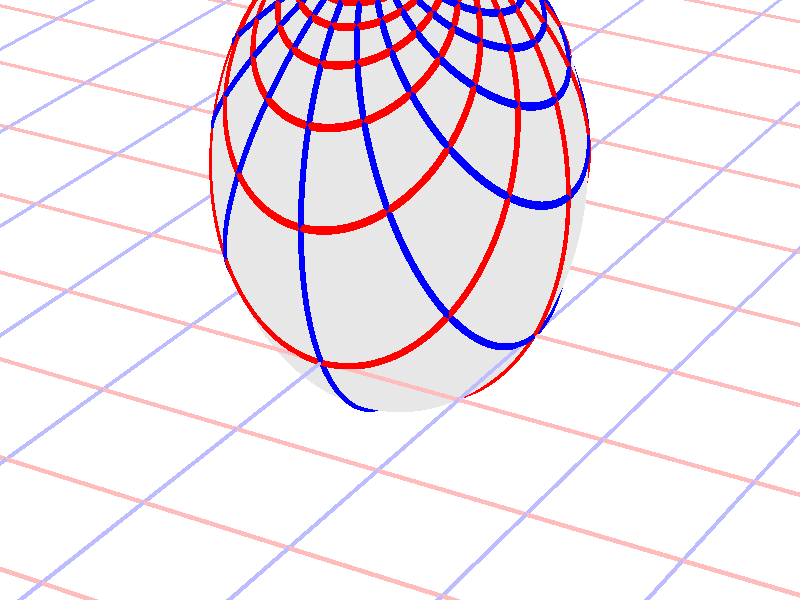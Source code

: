#version 3.7;
global_settings{assumed_gamma 1.0}
camera{perspective location <16.275953626987476496879026, 9.396926207859083390872001, 6.840402866513374036117057> right <0.133333333333333331482962, -0.230940107675850353485814, -0.000000000000000000000000> up <-0.044429719908903583802662, -0.025651510749425152774217, 0.140953893117886280839102> direction <0.813797681349373802639491, 0.469846310392954158441370, 0.342020143325668712908083> sky <-0.296198132726023855010311, -0.171010071662834328698466, 0.939692620785908427905042> look_at <15.462155945638102139128023, 8.927079897466128954874875, 6.498382723187705600764730>}
light_source{<16.275953626987476496879026, 9.396926207859083390872001, 6.840402866513374036117057> rgb<1.0,1.0,1.0>}
background{rgb<1,1,1>}
union{object{sphere{<0.000000000000000000000000, 0.000000000000000000000000, 0.726557806756818136406650>,1.236076958186373531134450} pigment{rgbft<0.8,0.8,0.8,0.2,0.2>}}object{union{cylinder{<-50.000000000000000000000000, 50.000000000000000000000000, 0.000000000000000000000000>,<-50.000000000000000000000000, -50.000000000000000000000000, 0.000000000000000000000000>,0.010000000000000000208167}cylinder{<-49.000000000000000000000000, 50.000000000000000000000000, 0.000000000000000000000000>,<-49.000000000000000000000000, -50.000000000000000000000000, 0.000000000000000000000000>,0.010000000000000000208167}cylinder{<-48.000000000000000000000000, 50.000000000000000000000000, 0.000000000000000000000000>,<-48.000000000000000000000000, -50.000000000000000000000000, 0.000000000000000000000000>,0.010000000000000000208167}cylinder{<-47.000000000000000000000000, 50.000000000000000000000000, 0.000000000000000000000000>,<-47.000000000000000000000000, -50.000000000000000000000000, 0.000000000000000000000000>,0.010000000000000000208167}cylinder{<-46.000000000000000000000000, 50.000000000000000000000000, 0.000000000000000000000000>,<-46.000000000000000000000000, -50.000000000000000000000000, 0.000000000000000000000000>,0.010000000000000000208167}cylinder{<-45.000000000000000000000000, 50.000000000000000000000000, 0.000000000000000000000000>,<-45.000000000000000000000000, -50.000000000000000000000000, 0.000000000000000000000000>,0.010000000000000000208167}cylinder{<-44.000000000000000000000000, 50.000000000000000000000000, 0.000000000000000000000000>,<-44.000000000000000000000000, -50.000000000000000000000000, 0.000000000000000000000000>,0.010000000000000000208167}cylinder{<-43.000000000000000000000000, 50.000000000000000000000000, 0.000000000000000000000000>,<-43.000000000000000000000000, -50.000000000000000000000000, 0.000000000000000000000000>,0.010000000000000000208167}cylinder{<-42.000000000000000000000000, 50.000000000000000000000000, 0.000000000000000000000000>,<-42.000000000000000000000000, -50.000000000000000000000000, 0.000000000000000000000000>,0.010000000000000000208167}cylinder{<-41.000000000000000000000000, 50.000000000000000000000000, 0.000000000000000000000000>,<-41.000000000000000000000000, -50.000000000000000000000000, 0.000000000000000000000000>,0.010000000000000000208167}cylinder{<-40.000000000000000000000000, 50.000000000000000000000000, 0.000000000000000000000000>,<-40.000000000000000000000000, -50.000000000000000000000000, 0.000000000000000000000000>,0.010000000000000000208167}cylinder{<-39.000000000000000000000000, 50.000000000000000000000000, 0.000000000000000000000000>,<-39.000000000000000000000000, -50.000000000000000000000000, 0.000000000000000000000000>,0.010000000000000000208167}cylinder{<-38.000000000000000000000000, 50.000000000000000000000000, 0.000000000000000000000000>,<-38.000000000000000000000000, -50.000000000000000000000000, 0.000000000000000000000000>,0.010000000000000000208167}cylinder{<-37.000000000000000000000000, 50.000000000000000000000000, 0.000000000000000000000000>,<-37.000000000000000000000000, -50.000000000000000000000000, 0.000000000000000000000000>,0.010000000000000000208167}cylinder{<-36.000000000000000000000000, 50.000000000000000000000000, 0.000000000000000000000000>,<-36.000000000000000000000000, -50.000000000000000000000000, 0.000000000000000000000000>,0.010000000000000000208167}cylinder{<-35.000000000000000000000000, 50.000000000000000000000000, 0.000000000000000000000000>,<-35.000000000000000000000000, -50.000000000000000000000000, 0.000000000000000000000000>,0.010000000000000000208167}cylinder{<-34.000000000000000000000000, 50.000000000000000000000000, 0.000000000000000000000000>,<-34.000000000000000000000000, -50.000000000000000000000000, 0.000000000000000000000000>,0.010000000000000000208167}cylinder{<-33.000000000000000000000000, 50.000000000000000000000000, 0.000000000000000000000000>,<-33.000000000000000000000000, -50.000000000000000000000000, 0.000000000000000000000000>,0.010000000000000000208167}cylinder{<-32.000000000000000000000000, 50.000000000000000000000000, 0.000000000000000000000000>,<-32.000000000000000000000000, -50.000000000000000000000000, 0.000000000000000000000000>,0.010000000000000000208167}cylinder{<-31.000000000000000000000000, 50.000000000000000000000000, 0.000000000000000000000000>,<-31.000000000000000000000000, -50.000000000000000000000000, 0.000000000000000000000000>,0.010000000000000000208167}cylinder{<-30.000000000000000000000000, 50.000000000000000000000000, 0.000000000000000000000000>,<-30.000000000000000000000000, -50.000000000000000000000000, 0.000000000000000000000000>,0.010000000000000000208167}cylinder{<-29.000000000000000000000000, 50.000000000000000000000000, 0.000000000000000000000000>,<-29.000000000000000000000000, -50.000000000000000000000000, 0.000000000000000000000000>,0.010000000000000000208167}cylinder{<-28.000000000000000000000000, 50.000000000000000000000000, 0.000000000000000000000000>,<-28.000000000000000000000000, -50.000000000000000000000000, 0.000000000000000000000000>,0.010000000000000000208167}cylinder{<-27.000000000000000000000000, 50.000000000000000000000000, 0.000000000000000000000000>,<-27.000000000000000000000000, -50.000000000000000000000000, 0.000000000000000000000000>,0.010000000000000000208167}cylinder{<-26.000000000000000000000000, 50.000000000000000000000000, 0.000000000000000000000000>,<-26.000000000000000000000000, -50.000000000000000000000000, 0.000000000000000000000000>,0.010000000000000000208167}cylinder{<-25.000000000000000000000000, 50.000000000000000000000000, 0.000000000000000000000000>,<-25.000000000000000000000000, -50.000000000000000000000000, 0.000000000000000000000000>,0.010000000000000000208167}cylinder{<-24.000000000000000000000000, 50.000000000000000000000000, 0.000000000000000000000000>,<-24.000000000000000000000000, -50.000000000000000000000000, 0.000000000000000000000000>,0.010000000000000000208167}cylinder{<-23.000000000000000000000000, 50.000000000000000000000000, 0.000000000000000000000000>,<-23.000000000000000000000000, -50.000000000000000000000000, 0.000000000000000000000000>,0.010000000000000000208167}cylinder{<-22.000000000000000000000000, 50.000000000000000000000000, 0.000000000000000000000000>,<-22.000000000000000000000000, -50.000000000000000000000000, 0.000000000000000000000000>,0.010000000000000000208167}cylinder{<-21.000000000000000000000000, 50.000000000000000000000000, 0.000000000000000000000000>,<-21.000000000000000000000000, -50.000000000000000000000000, 0.000000000000000000000000>,0.010000000000000000208167}cylinder{<-20.000000000000000000000000, 50.000000000000000000000000, 0.000000000000000000000000>,<-20.000000000000000000000000, -50.000000000000000000000000, 0.000000000000000000000000>,0.010000000000000000208167}cylinder{<-19.000000000000000000000000, 50.000000000000000000000000, 0.000000000000000000000000>,<-19.000000000000000000000000, -50.000000000000000000000000, 0.000000000000000000000000>,0.010000000000000000208167}cylinder{<-18.000000000000000000000000, 50.000000000000000000000000, 0.000000000000000000000000>,<-18.000000000000000000000000, -50.000000000000000000000000, 0.000000000000000000000000>,0.010000000000000000208167}cylinder{<-17.000000000000000000000000, 50.000000000000000000000000, 0.000000000000000000000000>,<-17.000000000000000000000000, -50.000000000000000000000000, 0.000000000000000000000000>,0.010000000000000000208167}cylinder{<-16.000000000000000000000000, 50.000000000000000000000000, 0.000000000000000000000000>,<-16.000000000000000000000000, -50.000000000000000000000000, 0.000000000000000000000000>,0.010000000000000000208167}cylinder{<-15.000000000000000000000000, 50.000000000000000000000000, 0.000000000000000000000000>,<-15.000000000000000000000000, -50.000000000000000000000000, 0.000000000000000000000000>,0.010000000000000000208167}cylinder{<-14.000000000000000000000000, 50.000000000000000000000000, 0.000000000000000000000000>,<-14.000000000000000000000000, -50.000000000000000000000000, 0.000000000000000000000000>,0.010000000000000000208167}cylinder{<-13.000000000000000000000000, 50.000000000000000000000000, 0.000000000000000000000000>,<-13.000000000000000000000000, -50.000000000000000000000000, 0.000000000000000000000000>,0.010000000000000000208167}cylinder{<-12.000000000000000000000000, 50.000000000000000000000000, 0.000000000000000000000000>,<-12.000000000000000000000000, -50.000000000000000000000000, 0.000000000000000000000000>,0.010000000000000000208167}cylinder{<-11.000000000000000000000000, 50.000000000000000000000000, 0.000000000000000000000000>,<-11.000000000000000000000000, -50.000000000000000000000000, 0.000000000000000000000000>,0.010000000000000000208167}cylinder{<-10.000000000000000000000000, 50.000000000000000000000000, 0.000000000000000000000000>,<-10.000000000000000000000000, -50.000000000000000000000000, 0.000000000000000000000000>,0.010000000000000000208167}cylinder{<-9.000000000000000000000000, 50.000000000000000000000000, 0.000000000000000000000000>,<-9.000000000000000000000000, -50.000000000000000000000000, 0.000000000000000000000000>,0.010000000000000000208167}cylinder{<-8.000000000000000000000000, 50.000000000000000000000000, 0.000000000000000000000000>,<-8.000000000000000000000000, -50.000000000000000000000000, 0.000000000000000000000000>,0.010000000000000000208167}cylinder{<-7.000000000000000000000000, 50.000000000000000000000000, 0.000000000000000000000000>,<-7.000000000000000000000000, -50.000000000000000000000000, 0.000000000000000000000000>,0.010000000000000000208167}cylinder{<-6.000000000000000000000000, 50.000000000000000000000000, 0.000000000000000000000000>,<-6.000000000000000000000000, -50.000000000000000000000000, 0.000000000000000000000000>,0.010000000000000000208167}cylinder{<-5.000000000000000000000000, 50.000000000000000000000000, 0.000000000000000000000000>,<-5.000000000000000000000000, -50.000000000000000000000000, 0.000000000000000000000000>,0.010000000000000000208167}cylinder{<-4.000000000000000000000000, 50.000000000000000000000000, 0.000000000000000000000000>,<-4.000000000000000000000000, -50.000000000000000000000000, 0.000000000000000000000000>,0.010000000000000000208167}cylinder{<-3.000000000000000000000000, 50.000000000000000000000000, 0.000000000000000000000000>,<-3.000000000000000000000000, -50.000000000000000000000000, 0.000000000000000000000000>,0.010000000000000000208167}cylinder{<-2.000000000000000000000000, 50.000000000000000000000000, 0.000000000000000000000000>,<-2.000000000000000000000000, -50.000000000000000000000000, 0.000000000000000000000000>,0.010000000000000000208167}cylinder{<-1.000000000000000000000000, 50.000000000000000000000000, 0.000000000000000000000000>,<-1.000000000000000000000000, -50.000000000000000000000000, 0.000000000000000000000000>,0.010000000000000000208167}cylinder{<0.000000000000000000000000, 50.000000000000000000000000, 0.000000000000000000000000>,<0.000000000000000000000000, -50.000000000000000000000000, 0.000000000000000000000000>,0.010000000000000000208167}cylinder{<1.000000000000000000000000, 50.000000000000000000000000, 0.000000000000000000000000>,<1.000000000000000000000000, -50.000000000000000000000000, 0.000000000000000000000000>,0.010000000000000000208167}cylinder{<2.000000000000000000000000, 50.000000000000000000000000, 0.000000000000000000000000>,<2.000000000000000000000000, -50.000000000000000000000000, 0.000000000000000000000000>,0.010000000000000000208167}cylinder{<3.000000000000000000000000, 50.000000000000000000000000, 0.000000000000000000000000>,<3.000000000000000000000000, -50.000000000000000000000000, 0.000000000000000000000000>,0.010000000000000000208167}cylinder{<4.000000000000000000000000, 50.000000000000000000000000, 0.000000000000000000000000>,<4.000000000000000000000000, -50.000000000000000000000000, 0.000000000000000000000000>,0.010000000000000000208167}cylinder{<5.000000000000000000000000, 50.000000000000000000000000, 0.000000000000000000000000>,<5.000000000000000000000000, -50.000000000000000000000000, 0.000000000000000000000000>,0.010000000000000000208167}cylinder{<6.000000000000000000000000, 50.000000000000000000000000, 0.000000000000000000000000>,<6.000000000000000000000000, -50.000000000000000000000000, 0.000000000000000000000000>,0.010000000000000000208167}cylinder{<7.000000000000000000000000, 50.000000000000000000000000, 0.000000000000000000000000>,<7.000000000000000000000000, -50.000000000000000000000000, 0.000000000000000000000000>,0.010000000000000000208167}cylinder{<8.000000000000000000000000, 50.000000000000000000000000, 0.000000000000000000000000>,<8.000000000000000000000000, -50.000000000000000000000000, 0.000000000000000000000000>,0.010000000000000000208167}cylinder{<9.000000000000000000000000, 50.000000000000000000000000, 0.000000000000000000000000>,<9.000000000000000000000000, -50.000000000000000000000000, 0.000000000000000000000000>,0.010000000000000000208167}cylinder{<10.000000000000000000000000, 50.000000000000000000000000, 0.000000000000000000000000>,<10.000000000000000000000000, -50.000000000000000000000000, 0.000000000000000000000000>,0.010000000000000000208167}cylinder{<11.000000000000000000000000, 50.000000000000000000000000, 0.000000000000000000000000>,<11.000000000000000000000000, -50.000000000000000000000000, 0.000000000000000000000000>,0.010000000000000000208167}cylinder{<12.000000000000000000000000, 50.000000000000000000000000, 0.000000000000000000000000>,<12.000000000000000000000000, -50.000000000000000000000000, 0.000000000000000000000000>,0.010000000000000000208167}cylinder{<13.000000000000000000000000, 50.000000000000000000000000, 0.000000000000000000000000>,<13.000000000000000000000000, -50.000000000000000000000000, 0.000000000000000000000000>,0.010000000000000000208167}cylinder{<14.000000000000000000000000, 50.000000000000000000000000, 0.000000000000000000000000>,<14.000000000000000000000000, -50.000000000000000000000000, 0.000000000000000000000000>,0.010000000000000000208167}cylinder{<15.000000000000000000000000, 50.000000000000000000000000, 0.000000000000000000000000>,<15.000000000000000000000000, -50.000000000000000000000000, 0.000000000000000000000000>,0.010000000000000000208167}cylinder{<16.000000000000000000000000, 50.000000000000000000000000, 0.000000000000000000000000>,<16.000000000000000000000000, -50.000000000000000000000000, 0.000000000000000000000000>,0.010000000000000000208167}cylinder{<17.000000000000000000000000, 50.000000000000000000000000, 0.000000000000000000000000>,<17.000000000000000000000000, -50.000000000000000000000000, 0.000000000000000000000000>,0.010000000000000000208167}cylinder{<18.000000000000000000000000, 50.000000000000000000000000, 0.000000000000000000000000>,<18.000000000000000000000000, -50.000000000000000000000000, 0.000000000000000000000000>,0.010000000000000000208167}cylinder{<19.000000000000000000000000, 50.000000000000000000000000, 0.000000000000000000000000>,<19.000000000000000000000000, -50.000000000000000000000000, 0.000000000000000000000000>,0.010000000000000000208167}cylinder{<20.000000000000000000000000, 50.000000000000000000000000, 0.000000000000000000000000>,<20.000000000000000000000000, -50.000000000000000000000000, 0.000000000000000000000000>,0.010000000000000000208167}cylinder{<21.000000000000000000000000, 50.000000000000000000000000, 0.000000000000000000000000>,<21.000000000000000000000000, -50.000000000000000000000000, 0.000000000000000000000000>,0.010000000000000000208167}cylinder{<22.000000000000000000000000, 50.000000000000000000000000, 0.000000000000000000000000>,<22.000000000000000000000000, -50.000000000000000000000000, 0.000000000000000000000000>,0.010000000000000000208167}cylinder{<23.000000000000000000000000, 50.000000000000000000000000, 0.000000000000000000000000>,<23.000000000000000000000000, -50.000000000000000000000000, 0.000000000000000000000000>,0.010000000000000000208167}cylinder{<24.000000000000000000000000, 50.000000000000000000000000, 0.000000000000000000000000>,<24.000000000000000000000000, -50.000000000000000000000000, 0.000000000000000000000000>,0.010000000000000000208167}cylinder{<25.000000000000000000000000, 50.000000000000000000000000, 0.000000000000000000000000>,<25.000000000000000000000000, -50.000000000000000000000000, 0.000000000000000000000000>,0.010000000000000000208167}cylinder{<26.000000000000000000000000, 50.000000000000000000000000, 0.000000000000000000000000>,<26.000000000000000000000000, -50.000000000000000000000000, 0.000000000000000000000000>,0.010000000000000000208167}cylinder{<27.000000000000000000000000, 50.000000000000000000000000, 0.000000000000000000000000>,<27.000000000000000000000000, -50.000000000000000000000000, 0.000000000000000000000000>,0.010000000000000000208167}cylinder{<28.000000000000000000000000, 50.000000000000000000000000, 0.000000000000000000000000>,<28.000000000000000000000000, -50.000000000000000000000000, 0.000000000000000000000000>,0.010000000000000000208167}cylinder{<29.000000000000000000000000, 50.000000000000000000000000, 0.000000000000000000000000>,<29.000000000000000000000000, -50.000000000000000000000000, 0.000000000000000000000000>,0.010000000000000000208167}cylinder{<30.000000000000000000000000, 50.000000000000000000000000, 0.000000000000000000000000>,<30.000000000000000000000000, -50.000000000000000000000000, 0.000000000000000000000000>,0.010000000000000000208167}cylinder{<31.000000000000000000000000, 50.000000000000000000000000, 0.000000000000000000000000>,<31.000000000000000000000000, -50.000000000000000000000000, 0.000000000000000000000000>,0.010000000000000000208167}cylinder{<32.000000000000000000000000, 50.000000000000000000000000, 0.000000000000000000000000>,<32.000000000000000000000000, -50.000000000000000000000000, 0.000000000000000000000000>,0.010000000000000000208167}cylinder{<33.000000000000000000000000, 50.000000000000000000000000, 0.000000000000000000000000>,<33.000000000000000000000000, -50.000000000000000000000000, 0.000000000000000000000000>,0.010000000000000000208167}cylinder{<34.000000000000000000000000, 50.000000000000000000000000, 0.000000000000000000000000>,<34.000000000000000000000000, -50.000000000000000000000000, 0.000000000000000000000000>,0.010000000000000000208167}cylinder{<35.000000000000000000000000, 50.000000000000000000000000, 0.000000000000000000000000>,<35.000000000000000000000000, -50.000000000000000000000000, 0.000000000000000000000000>,0.010000000000000000208167}cylinder{<36.000000000000000000000000, 50.000000000000000000000000, 0.000000000000000000000000>,<36.000000000000000000000000, -50.000000000000000000000000, 0.000000000000000000000000>,0.010000000000000000208167}cylinder{<37.000000000000000000000000, 50.000000000000000000000000, 0.000000000000000000000000>,<37.000000000000000000000000, -50.000000000000000000000000, 0.000000000000000000000000>,0.010000000000000000208167}cylinder{<38.000000000000000000000000, 50.000000000000000000000000, 0.000000000000000000000000>,<38.000000000000000000000000, -50.000000000000000000000000, 0.000000000000000000000000>,0.010000000000000000208167}cylinder{<39.000000000000000000000000, 50.000000000000000000000000, 0.000000000000000000000000>,<39.000000000000000000000000, -50.000000000000000000000000, 0.000000000000000000000000>,0.010000000000000000208167}cylinder{<40.000000000000000000000000, 50.000000000000000000000000, 0.000000000000000000000000>,<40.000000000000000000000000, -50.000000000000000000000000, 0.000000000000000000000000>,0.010000000000000000208167}cylinder{<41.000000000000000000000000, 50.000000000000000000000000, 0.000000000000000000000000>,<41.000000000000000000000000, -50.000000000000000000000000, 0.000000000000000000000000>,0.010000000000000000208167}cylinder{<42.000000000000000000000000, 50.000000000000000000000000, 0.000000000000000000000000>,<42.000000000000000000000000, -50.000000000000000000000000, 0.000000000000000000000000>,0.010000000000000000208167}cylinder{<43.000000000000000000000000, 50.000000000000000000000000, 0.000000000000000000000000>,<43.000000000000000000000000, -50.000000000000000000000000, 0.000000000000000000000000>,0.010000000000000000208167}cylinder{<44.000000000000000000000000, 50.000000000000000000000000, 0.000000000000000000000000>,<44.000000000000000000000000, -50.000000000000000000000000, 0.000000000000000000000000>,0.010000000000000000208167}cylinder{<45.000000000000000000000000, 50.000000000000000000000000, 0.000000000000000000000000>,<45.000000000000000000000000, -50.000000000000000000000000, 0.000000000000000000000000>,0.010000000000000000208167}cylinder{<46.000000000000000000000000, 50.000000000000000000000000, 0.000000000000000000000000>,<46.000000000000000000000000, -50.000000000000000000000000, 0.000000000000000000000000>,0.010000000000000000208167}cylinder{<47.000000000000000000000000, 50.000000000000000000000000, 0.000000000000000000000000>,<47.000000000000000000000000, -50.000000000000000000000000, 0.000000000000000000000000>,0.010000000000000000208167}cylinder{<48.000000000000000000000000, 50.000000000000000000000000, 0.000000000000000000000000>,<48.000000000000000000000000, -50.000000000000000000000000, 0.000000000000000000000000>,0.010000000000000000208167}cylinder{<49.000000000000000000000000, 50.000000000000000000000000, 0.000000000000000000000000>,<49.000000000000000000000000, -50.000000000000000000000000, 0.000000000000000000000000>,0.010000000000000000208167}cylinder{<50.000000000000000000000000, 50.000000000000000000000000, 0.000000000000000000000000>,<50.000000000000000000000000, -50.000000000000000000000000, 0.000000000000000000000000>,0.010000000000000000208167}} pigment{rgb<1.0,0.5,0.5>}}object{union{cylinder{<50.000000000000000000000000, -50.000000000000000000000000, 0.000000000000000000000000>,<-50.000000000000000000000000, -50.000000000000000000000000, 0.000000000000000000000000>,0.010000000000000000208167}cylinder{<50.000000000000000000000000, -49.000000000000000000000000, 0.000000000000000000000000>,<-50.000000000000000000000000, -49.000000000000000000000000, 0.000000000000000000000000>,0.010000000000000000208167}cylinder{<50.000000000000000000000000, -48.000000000000000000000000, 0.000000000000000000000000>,<-50.000000000000000000000000, -48.000000000000000000000000, 0.000000000000000000000000>,0.010000000000000000208167}cylinder{<50.000000000000000000000000, -47.000000000000000000000000, 0.000000000000000000000000>,<-50.000000000000000000000000, -47.000000000000000000000000, 0.000000000000000000000000>,0.010000000000000000208167}cylinder{<50.000000000000000000000000, -46.000000000000000000000000, 0.000000000000000000000000>,<-50.000000000000000000000000, -46.000000000000000000000000, 0.000000000000000000000000>,0.010000000000000000208167}cylinder{<50.000000000000000000000000, -45.000000000000000000000000, 0.000000000000000000000000>,<-50.000000000000000000000000, -45.000000000000000000000000, 0.000000000000000000000000>,0.010000000000000000208167}cylinder{<50.000000000000000000000000, -44.000000000000000000000000, 0.000000000000000000000000>,<-50.000000000000000000000000, -44.000000000000000000000000, 0.000000000000000000000000>,0.010000000000000000208167}cylinder{<50.000000000000000000000000, -43.000000000000000000000000, 0.000000000000000000000000>,<-50.000000000000000000000000, -43.000000000000000000000000, 0.000000000000000000000000>,0.010000000000000000208167}cylinder{<50.000000000000000000000000, -42.000000000000000000000000, 0.000000000000000000000000>,<-50.000000000000000000000000, -42.000000000000000000000000, 0.000000000000000000000000>,0.010000000000000000208167}cylinder{<50.000000000000000000000000, -41.000000000000000000000000, 0.000000000000000000000000>,<-50.000000000000000000000000, -41.000000000000000000000000, 0.000000000000000000000000>,0.010000000000000000208167}cylinder{<50.000000000000000000000000, -40.000000000000000000000000, 0.000000000000000000000000>,<-50.000000000000000000000000, -40.000000000000000000000000, 0.000000000000000000000000>,0.010000000000000000208167}cylinder{<50.000000000000000000000000, -39.000000000000000000000000, 0.000000000000000000000000>,<-50.000000000000000000000000, -39.000000000000000000000000, 0.000000000000000000000000>,0.010000000000000000208167}cylinder{<50.000000000000000000000000, -38.000000000000000000000000, 0.000000000000000000000000>,<-50.000000000000000000000000, -38.000000000000000000000000, 0.000000000000000000000000>,0.010000000000000000208167}cylinder{<50.000000000000000000000000, -37.000000000000000000000000, 0.000000000000000000000000>,<-50.000000000000000000000000, -37.000000000000000000000000, 0.000000000000000000000000>,0.010000000000000000208167}cylinder{<50.000000000000000000000000, -36.000000000000000000000000, 0.000000000000000000000000>,<-50.000000000000000000000000, -36.000000000000000000000000, 0.000000000000000000000000>,0.010000000000000000208167}cylinder{<50.000000000000000000000000, -35.000000000000000000000000, 0.000000000000000000000000>,<-50.000000000000000000000000, -35.000000000000000000000000, 0.000000000000000000000000>,0.010000000000000000208167}cylinder{<50.000000000000000000000000, -34.000000000000000000000000, 0.000000000000000000000000>,<-50.000000000000000000000000, -34.000000000000000000000000, 0.000000000000000000000000>,0.010000000000000000208167}cylinder{<50.000000000000000000000000, -33.000000000000000000000000, 0.000000000000000000000000>,<-50.000000000000000000000000, -33.000000000000000000000000, 0.000000000000000000000000>,0.010000000000000000208167}cylinder{<50.000000000000000000000000, -32.000000000000000000000000, 0.000000000000000000000000>,<-50.000000000000000000000000, -32.000000000000000000000000, 0.000000000000000000000000>,0.010000000000000000208167}cylinder{<50.000000000000000000000000, -31.000000000000000000000000, 0.000000000000000000000000>,<-50.000000000000000000000000, -31.000000000000000000000000, 0.000000000000000000000000>,0.010000000000000000208167}cylinder{<50.000000000000000000000000, -30.000000000000000000000000, 0.000000000000000000000000>,<-50.000000000000000000000000, -30.000000000000000000000000, 0.000000000000000000000000>,0.010000000000000000208167}cylinder{<50.000000000000000000000000, -29.000000000000000000000000, 0.000000000000000000000000>,<-50.000000000000000000000000, -29.000000000000000000000000, 0.000000000000000000000000>,0.010000000000000000208167}cylinder{<50.000000000000000000000000, -28.000000000000000000000000, 0.000000000000000000000000>,<-50.000000000000000000000000, -28.000000000000000000000000, 0.000000000000000000000000>,0.010000000000000000208167}cylinder{<50.000000000000000000000000, -27.000000000000000000000000, 0.000000000000000000000000>,<-50.000000000000000000000000, -27.000000000000000000000000, 0.000000000000000000000000>,0.010000000000000000208167}cylinder{<50.000000000000000000000000, -26.000000000000000000000000, 0.000000000000000000000000>,<-50.000000000000000000000000, -26.000000000000000000000000, 0.000000000000000000000000>,0.010000000000000000208167}cylinder{<50.000000000000000000000000, -25.000000000000000000000000, 0.000000000000000000000000>,<-50.000000000000000000000000, -25.000000000000000000000000, 0.000000000000000000000000>,0.010000000000000000208167}cylinder{<50.000000000000000000000000, -24.000000000000000000000000, 0.000000000000000000000000>,<-50.000000000000000000000000, -24.000000000000000000000000, 0.000000000000000000000000>,0.010000000000000000208167}cylinder{<50.000000000000000000000000, -23.000000000000000000000000, 0.000000000000000000000000>,<-50.000000000000000000000000, -23.000000000000000000000000, 0.000000000000000000000000>,0.010000000000000000208167}cylinder{<50.000000000000000000000000, -22.000000000000000000000000, 0.000000000000000000000000>,<-50.000000000000000000000000, -22.000000000000000000000000, 0.000000000000000000000000>,0.010000000000000000208167}cylinder{<50.000000000000000000000000, -21.000000000000000000000000, 0.000000000000000000000000>,<-50.000000000000000000000000, -21.000000000000000000000000, 0.000000000000000000000000>,0.010000000000000000208167}cylinder{<50.000000000000000000000000, -20.000000000000000000000000, 0.000000000000000000000000>,<-50.000000000000000000000000, -20.000000000000000000000000, 0.000000000000000000000000>,0.010000000000000000208167}cylinder{<50.000000000000000000000000, -19.000000000000000000000000, 0.000000000000000000000000>,<-50.000000000000000000000000, -19.000000000000000000000000, 0.000000000000000000000000>,0.010000000000000000208167}cylinder{<50.000000000000000000000000, -18.000000000000000000000000, 0.000000000000000000000000>,<-50.000000000000000000000000, -18.000000000000000000000000, 0.000000000000000000000000>,0.010000000000000000208167}cylinder{<50.000000000000000000000000, -17.000000000000000000000000, 0.000000000000000000000000>,<-50.000000000000000000000000, -17.000000000000000000000000, 0.000000000000000000000000>,0.010000000000000000208167}cylinder{<50.000000000000000000000000, -16.000000000000000000000000, 0.000000000000000000000000>,<-50.000000000000000000000000, -16.000000000000000000000000, 0.000000000000000000000000>,0.010000000000000000208167}cylinder{<50.000000000000000000000000, -15.000000000000000000000000, 0.000000000000000000000000>,<-50.000000000000000000000000, -15.000000000000000000000000, 0.000000000000000000000000>,0.010000000000000000208167}cylinder{<50.000000000000000000000000, -14.000000000000000000000000, 0.000000000000000000000000>,<-50.000000000000000000000000, -14.000000000000000000000000, 0.000000000000000000000000>,0.010000000000000000208167}cylinder{<50.000000000000000000000000, -13.000000000000000000000000, 0.000000000000000000000000>,<-50.000000000000000000000000, -13.000000000000000000000000, 0.000000000000000000000000>,0.010000000000000000208167}cylinder{<50.000000000000000000000000, -12.000000000000000000000000, 0.000000000000000000000000>,<-50.000000000000000000000000, -12.000000000000000000000000, 0.000000000000000000000000>,0.010000000000000000208167}cylinder{<50.000000000000000000000000, -11.000000000000000000000000, 0.000000000000000000000000>,<-50.000000000000000000000000, -11.000000000000000000000000, 0.000000000000000000000000>,0.010000000000000000208167}cylinder{<50.000000000000000000000000, -10.000000000000000000000000, 0.000000000000000000000000>,<-50.000000000000000000000000, -10.000000000000000000000000, 0.000000000000000000000000>,0.010000000000000000208167}cylinder{<50.000000000000000000000000, -9.000000000000000000000000, 0.000000000000000000000000>,<-50.000000000000000000000000, -9.000000000000000000000000, 0.000000000000000000000000>,0.010000000000000000208167}cylinder{<50.000000000000000000000000, -8.000000000000000000000000, 0.000000000000000000000000>,<-50.000000000000000000000000, -8.000000000000000000000000, 0.000000000000000000000000>,0.010000000000000000208167}cylinder{<50.000000000000000000000000, -7.000000000000000000000000, 0.000000000000000000000000>,<-50.000000000000000000000000, -7.000000000000000000000000, 0.000000000000000000000000>,0.010000000000000000208167}cylinder{<50.000000000000000000000000, -6.000000000000000000000000, 0.000000000000000000000000>,<-50.000000000000000000000000, -6.000000000000000000000000, 0.000000000000000000000000>,0.010000000000000000208167}cylinder{<50.000000000000000000000000, -5.000000000000000000000000, 0.000000000000000000000000>,<-50.000000000000000000000000, -5.000000000000000000000000, 0.000000000000000000000000>,0.010000000000000000208167}cylinder{<50.000000000000000000000000, -4.000000000000000000000000, 0.000000000000000000000000>,<-50.000000000000000000000000, -4.000000000000000000000000, 0.000000000000000000000000>,0.010000000000000000208167}cylinder{<50.000000000000000000000000, -3.000000000000000000000000, 0.000000000000000000000000>,<-50.000000000000000000000000, -3.000000000000000000000000, 0.000000000000000000000000>,0.010000000000000000208167}cylinder{<50.000000000000000000000000, -2.000000000000000000000000, 0.000000000000000000000000>,<-50.000000000000000000000000, -2.000000000000000000000000, 0.000000000000000000000000>,0.010000000000000000208167}cylinder{<50.000000000000000000000000, -1.000000000000000000000000, 0.000000000000000000000000>,<-50.000000000000000000000000, -1.000000000000000000000000, 0.000000000000000000000000>,0.010000000000000000208167}cylinder{<50.000000000000000000000000, 0.000000000000000000000000, 0.000000000000000000000000>,<-50.000000000000000000000000, 0.000000000000000000000000, 0.000000000000000000000000>,0.010000000000000000208167}cylinder{<50.000000000000000000000000, 1.000000000000000000000000, 0.000000000000000000000000>,<-50.000000000000000000000000, 1.000000000000000000000000, 0.000000000000000000000000>,0.010000000000000000208167}cylinder{<50.000000000000000000000000, 2.000000000000000000000000, 0.000000000000000000000000>,<-50.000000000000000000000000, 2.000000000000000000000000, 0.000000000000000000000000>,0.010000000000000000208167}cylinder{<50.000000000000000000000000, 3.000000000000000000000000, 0.000000000000000000000000>,<-50.000000000000000000000000, 3.000000000000000000000000, 0.000000000000000000000000>,0.010000000000000000208167}cylinder{<50.000000000000000000000000, 4.000000000000000000000000, 0.000000000000000000000000>,<-50.000000000000000000000000, 4.000000000000000000000000, 0.000000000000000000000000>,0.010000000000000000208167}cylinder{<50.000000000000000000000000, 5.000000000000000000000000, 0.000000000000000000000000>,<-50.000000000000000000000000, 5.000000000000000000000000, 0.000000000000000000000000>,0.010000000000000000208167}cylinder{<50.000000000000000000000000, 6.000000000000000000000000, 0.000000000000000000000000>,<-50.000000000000000000000000, 6.000000000000000000000000, 0.000000000000000000000000>,0.010000000000000000208167}cylinder{<50.000000000000000000000000, 7.000000000000000000000000, 0.000000000000000000000000>,<-50.000000000000000000000000, 7.000000000000000000000000, 0.000000000000000000000000>,0.010000000000000000208167}cylinder{<50.000000000000000000000000, 8.000000000000000000000000, 0.000000000000000000000000>,<-50.000000000000000000000000, 8.000000000000000000000000, 0.000000000000000000000000>,0.010000000000000000208167}cylinder{<50.000000000000000000000000, 9.000000000000000000000000, 0.000000000000000000000000>,<-50.000000000000000000000000, 9.000000000000000000000000, 0.000000000000000000000000>,0.010000000000000000208167}cylinder{<50.000000000000000000000000, 10.000000000000000000000000, 0.000000000000000000000000>,<-50.000000000000000000000000, 10.000000000000000000000000, 0.000000000000000000000000>,0.010000000000000000208167}cylinder{<50.000000000000000000000000, 11.000000000000000000000000, 0.000000000000000000000000>,<-50.000000000000000000000000, 11.000000000000000000000000, 0.000000000000000000000000>,0.010000000000000000208167}cylinder{<50.000000000000000000000000, 12.000000000000000000000000, 0.000000000000000000000000>,<-50.000000000000000000000000, 12.000000000000000000000000, 0.000000000000000000000000>,0.010000000000000000208167}cylinder{<50.000000000000000000000000, 13.000000000000000000000000, 0.000000000000000000000000>,<-50.000000000000000000000000, 13.000000000000000000000000, 0.000000000000000000000000>,0.010000000000000000208167}cylinder{<50.000000000000000000000000, 14.000000000000000000000000, 0.000000000000000000000000>,<-50.000000000000000000000000, 14.000000000000000000000000, 0.000000000000000000000000>,0.010000000000000000208167}cylinder{<50.000000000000000000000000, 15.000000000000000000000000, 0.000000000000000000000000>,<-50.000000000000000000000000, 15.000000000000000000000000, 0.000000000000000000000000>,0.010000000000000000208167}cylinder{<50.000000000000000000000000, 16.000000000000000000000000, 0.000000000000000000000000>,<-50.000000000000000000000000, 16.000000000000000000000000, 0.000000000000000000000000>,0.010000000000000000208167}cylinder{<50.000000000000000000000000, 17.000000000000000000000000, 0.000000000000000000000000>,<-50.000000000000000000000000, 17.000000000000000000000000, 0.000000000000000000000000>,0.010000000000000000208167}cylinder{<50.000000000000000000000000, 18.000000000000000000000000, 0.000000000000000000000000>,<-50.000000000000000000000000, 18.000000000000000000000000, 0.000000000000000000000000>,0.010000000000000000208167}cylinder{<50.000000000000000000000000, 19.000000000000000000000000, 0.000000000000000000000000>,<-50.000000000000000000000000, 19.000000000000000000000000, 0.000000000000000000000000>,0.010000000000000000208167}cylinder{<50.000000000000000000000000, 20.000000000000000000000000, 0.000000000000000000000000>,<-50.000000000000000000000000, 20.000000000000000000000000, 0.000000000000000000000000>,0.010000000000000000208167}cylinder{<50.000000000000000000000000, 21.000000000000000000000000, 0.000000000000000000000000>,<-50.000000000000000000000000, 21.000000000000000000000000, 0.000000000000000000000000>,0.010000000000000000208167}cylinder{<50.000000000000000000000000, 22.000000000000000000000000, 0.000000000000000000000000>,<-50.000000000000000000000000, 22.000000000000000000000000, 0.000000000000000000000000>,0.010000000000000000208167}cylinder{<50.000000000000000000000000, 23.000000000000000000000000, 0.000000000000000000000000>,<-50.000000000000000000000000, 23.000000000000000000000000, 0.000000000000000000000000>,0.010000000000000000208167}cylinder{<50.000000000000000000000000, 24.000000000000000000000000, 0.000000000000000000000000>,<-50.000000000000000000000000, 24.000000000000000000000000, 0.000000000000000000000000>,0.010000000000000000208167}cylinder{<50.000000000000000000000000, 25.000000000000000000000000, 0.000000000000000000000000>,<-50.000000000000000000000000, 25.000000000000000000000000, 0.000000000000000000000000>,0.010000000000000000208167}cylinder{<50.000000000000000000000000, 26.000000000000000000000000, 0.000000000000000000000000>,<-50.000000000000000000000000, 26.000000000000000000000000, 0.000000000000000000000000>,0.010000000000000000208167}cylinder{<50.000000000000000000000000, 27.000000000000000000000000, 0.000000000000000000000000>,<-50.000000000000000000000000, 27.000000000000000000000000, 0.000000000000000000000000>,0.010000000000000000208167}cylinder{<50.000000000000000000000000, 28.000000000000000000000000, 0.000000000000000000000000>,<-50.000000000000000000000000, 28.000000000000000000000000, 0.000000000000000000000000>,0.010000000000000000208167}cylinder{<50.000000000000000000000000, 29.000000000000000000000000, 0.000000000000000000000000>,<-50.000000000000000000000000, 29.000000000000000000000000, 0.000000000000000000000000>,0.010000000000000000208167}cylinder{<50.000000000000000000000000, 30.000000000000000000000000, 0.000000000000000000000000>,<-50.000000000000000000000000, 30.000000000000000000000000, 0.000000000000000000000000>,0.010000000000000000208167}cylinder{<50.000000000000000000000000, 31.000000000000000000000000, 0.000000000000000000000000>,<-50.000000000000000000000000, 31.000000000000000000000000, 0.000000000000000000000000>,0.010000000000000000208167}cylinder{<50.000000000000000000000000, 32.000000000000000000000000, 0.000000000000000000000000>,<-50.000000000000000000000000, 32.000000000000000000000000, 0.000000000000000000000000>,0.010000000000000000208167}cylinder{<50.000000000000000000000000, 33.000000000000000000000000, 0.000000000000000000000000>,<-50.000000000000000000000000, 33.000000000000000000000000, 0.000000000000000000000000>,0.010000000000000000208167}cylinder{<50.000000000000000000000000, 34.000000000000000000000000, 0.000000000000000000000000>,<-50.000000000000000000000000, 34.000000000000000000000000, 0.000000000000000000000000>,0.010000000000000000208167}cylinder{<50.000000000000000000000000, 35.000000000000000000000000, 0.000000000000000000000000>,<-50.000000000000000000000000, 35.000000000000000000000000, 0.000000000000000000000000>,0.010000000000000000208167}cylinder{<50.000000000000000000000000, 36.000000000000000000000000, 0.000000000000000000000000>,<-50.000000000000000000000000, 36.000000000000000000000000, 0.000000000000000000000000>,0.010000000000000000208167}cylinder{<50.000000000000000000000000, 37.000000000000000000000000, 0.000000000000000000000000>,<-50.000000000000000000000000, 37.000000000000000000000000, 0.000000000000000000000000>,0.010000000000000000208167}cylinder{<50.000000000000000000000000, 38.000000000000000000000000, 0.000000000000000000000000>,<-50.000000000000000000000000, 38.000000000000000000000000, 0.000000000000000000000000>,0.010000000000000000208167}cylinder{<50.000000000000000000000000, 39.000000000000000000000000, 0.000000000000000000000000>,<-50.000000000000000000000000, 39.000000000000000000000000, 0.000000000000000000000000>,0.010000000000000000208167}cylinder{<50.000000000000000000000000, 40.000000000000000000000000, 0.000000000000000000000000>,<-50.000000000000000000000000, 40.000000000000000000000000, 0.000000000000000000000000>,0.010000000000000000208167}cylinder{<50.000000000000000000000000, 41.000000000000000000000000, 0.000000000000000000000000>,<-50.000000000000000000000000, 41.000000000000000000000000, 0.000000000000000000000000>,0.010000000000000000208167}cylinder{<50.000000000000000000000000, 42.000000000000000000000000, 0.000000000000000000000000>,<-50.000000000000000000000000, 42.000000000000000000000000, 0.000000000000000000000000>,0.010000000000000000208167}cylinder{<50.000000000000000000000000, 43.000000000000000000000000, 0.000000000000000000000000>,<-50.000000000000000000000000, 43.000000000000000000000000, 0.000000000000000000000000>,0.010000000000000000208167}cylinder{<50.000000000000000000000000, 44.000000000000000000000000, 0.000000000000000000000000>,<-50.000000000000000000000000, 44.000000000000000000000000, 0.000000000000000000000000>,0.010000000000000000208167}cylinder{<50.000000000000000000000000, 45.000000000000000000000000, 0.000000000000000000000000>,<-50.000000000000000000000000, 45.000000000000000000000000, 0.000000000000000000000000>,0.010000000000000000208167}cylinder{<50.000000000000000000000000, 46.000000000000000000000000, 0.000000000000000000000000>,<-50.000000000000000000000000, 46.000000000000000000000000, 0.000000000000000000000000>,0.010000000000000000208167}cylinder{<50.000000000000000000000000, 47.000000000000000000000000, 0.000000000000000000000000>,<-50.000000000000000000000000, 47.000000000000000000000000, 0.000000000000000000000000>,0.010000000000000000208167}cylinder{<50.000000000000000000000000, 48.000000000000000000000000, 0.000000000000000000000000>,<-50.000000000000000000000000, 48.000000000000000000000000, 0.000000000000000000000000>,0.010000000000000000208167}cylinder{<50.000000000000000000000000, 49.000000000000000000000000, 0.000000000000000000000000>,<-50.000000000000000000000000, 49.000000000000000000000000, 0.000000000000000000000000>,0.010000000000000000208167}cylinder{<50.000000000000000000000000, 50.000000000000000000000000, 0.000000000000000000000000>,<-50.000000000000000000000000, 50.000000000000000000000000, 0.000000000000000000000000>,0.010000000000000000208167}} pigment{rgb<0.5,0.5,1.0>}}sphere{<0.000000000000000000000000, 0.000000000000000000000000, 1.962634764943191667541100>,0.050000000000000002775558}object{union{object{torus{0.048482016664002765271579,0.020000000000000000416334} matrix <0.999230502058697456213565, -0.000000000000000000000000, 0.039222490429898920760721, 0.039222490429898920760721, 0.000000000000000000000000, -0.999230502058697456213565, 0.000000000000000000000000, 1.000000000000000000000000, 0.000000000000000000000000, -0.048444709851984985027329, 0.000000000000000000000000, 1.960733179508630463772079>}object{torus{0.049469876595880778180625,0.020000000000000000416334} matrix <0.999198811609833481561793, -0.000000000000000000000000, 0.040021680093377240416963, 0.040021680093377240416963, 0.000000000000000000000000, -0.999198811609833481561793, 0.000000000000000000000000, 1.000000000000000000000000, 0.000000000000000000000000, -0.049430241905029717597309, 0.000000000000000000000000, 1.960654897367331672697333>}object{torus{0.050498796381906373154091,0.020000000000000000416334} matrix <0.999165123252011233567771, -0.000000000000000000000000, 0.040854087638736089060920, 0.040854087638736089060920, 0.000000000000000000000000, -0.999165123252011233567771, 0.000000000000000000000000, 1.000000000000000000000000, 0.000000000000000000000000, -0.050456636111025500446292, 0.000000000000000000000000, 1.960571682689836947588446>}object{torus{0.051571388013512457770826,0.020000000000000000416334} matrix <0.999129265519794196315218, -0.000000000000000000000000, 0.041721826204955674011199, 0.041721826204955674011199, 0.000000000000000000000000, -0.999129265519794196315218, 0.000000000000000000000000, 1.000000000000000000000000, 0.000000000000000000000000, -0.051526483027874221687359, 0.000000000000000000000000, 1.960483112456080423413596>}object{torus{0.052690489620891053923479,0.020000000000000000416334} matrix <0.999091048161360073542880, -0.000000000000000000000000, 0.042627191836137591496314, 0.042627191836137591496314, 0.000000000000000000000000, -0.999091048161360073542880, 0.000000000000000000000000, 1.000000000000000000000000, 0.000000000000000000000000, -0.052642596503512127659175, 0.000000000000000000000000, 1.960388717334151653659546>}object{torus{0.053859190463461673048506,0.020000000000000000416334} matrix <0.999050259609529867077526, -0.000000000000000000000000, 0.043572683806844765552757, 0.043572683806844765552757, 0.000000000000000000000000, -0.999050259609529867077526, 0.000000000000000000000000, 1.000000000000000000000000, 0.000000000000000000000000, -0.053808038214875154869876, 0.000000000000000000000000, 1.960287975466629362131243>}object{torus{0.055080859305852852836338,0.020000000000000000416334} matrix <0.999006664056584559041596, -0.000000000000000000000000, 0.044561027485175763729330, 0.044561027485175763729330, 0.000000000000000000000000, -0.999006664056584559041596, 0.000000000000000000000000, 1.000000000000000000000000, 0.000000000000000000000000, -0.055026145508483094437313, 0.000000000000000000000000, 1.960180305257582578093434>}object{torus{0.056359176726115095545921,0.020000000000000000416334} matrix <0.998959998044199881661598, -0.000000000000000000000000, 0.045595200487905399033828, 0.045595200487905399033828, 0.000000000000000000000000, -0.998959998044199881661598, 0.000000000000000000000000, 1.000000000000000000000000, 0.000000000000000000000000, -0.056300563072079500004374, 0.000000000000000000000000, 1.960065056981215469988911>}object{torus{0.057698172006393877442321,0.020000000000000000416334} matrix <0.998909966480365341112702, -0.000000000000000000000000, 0.046678462551754375253754, 0.046678462551754375253754, 0.000000000000000000000000, -0.998909966480365341112702, 0.000000000000000000000000, 1.000000000000000000000000, 0.000000000000000000000000, -0.057635279064894365252947, 0.000000000000000000000000, 1.959941502981805028227313>}object{torus{0.059102265381719858161613,0.020000000000000000416334} matrix <0.998856237972810201419804, -0.000000000000000000000000, 0.047814389704408308268135, 0.047814389704408308268135, 0.000000000000000000000000, -0.998856237972810201419804, 0.000000000000000000000000, 1.000000000000000000000000, 0.000000000000000000000000, -0.059034666454846798644418, 0.000000000000000000000000, 1.959808826194030073608587>}object{torus{0.060576316576006442038427,0.020000000000000000416334} matrix <0.998798439340430666000259, -0.000000000000000000000000, 0.049006913503303876911144, 0.049006913503303876911144, 0.000000000000000000000000, -0.998798439340430666000259, 0.000000000000000000000000, 1.000000000000000000000000, 0.000000000000000000000000, -0.060503530457071866277552, 0.000000000000000000000000, 1.959666106636313687161532>}object{torus{0.062125680743671869710187,0.020000000000000000416334} matrix <0.998736149128152228549027, -0.000000000000000000000000, 0.050260366340382021943523, 0.050260366340382021943523, 0.000000000000000000000000, -0.998736149128152228549027, 0.000000000000000000000000, 1.000000000000000000000000, 0.000000000000000000000000, -0.062047163147854238196555, 0.000000000000000000000000, 1.959512305469731874296713>}object{torus{0.063756273167090982134653,0.020000000000000000416334} matrix <0.998668889922695757199733, -0.000000000000000000000000, 0.051579533737428837070205, 0.051579533737428837070205, 0.000000000000000000000000, -0.998668889922695757199733, 0.000000000000000000000000, 1.000000000000000000000000, 0.000000000000000000000000, -0.063671406549325321178046, 0.000000000000000000000000, 1.959346246100156507807810>}object{torus{0.065474644349428900991228,0.020000000000000000416334} matrix <0.998596119198889908830097, -0.000000000000000000000000, 0.052969715129651838425584, 0.052969715129651838425584, 0.000000000000000000000000, -0.998596119198889908830097, 0.000000000000000000000000, 1.000000000000000000000000, 0.000000000000000000000000, -0.065382725753350287578591, 0.000000000000000000000000, 1.959166591684162961328752>}object{torus{0.067288067502460954805166,0.020000000000000000416334} matrix <0.998517218375248205575190, -0.000000000000000000000000, 0.054436794616850671391095, 0.054436794616850671391095, 0.000000000000000000000000, -0.998517218375248205575190, 0.000000000000000000000000, 1.000000000000000000000000, 0.000000000000000000000000, -0.067188293992332392967626, 0.000000000000000000000000, 1.958971818232575934359829>}object{torus{0.069204640878320219932185,0.020000000000000000416334} matrix <0.998431479659853460262298, -0.000000000000000000000000, 0.055987323781690696844482, 0.055987323781690696844482, 0.000000000000000000000000, -0.998431479659853460262298, 0.000000000000000000000000, 1.000000000000000000000000, 0.000000000000000000000000, -0.069096091991421068612134, 0.000000000000000000000000, 1.958760182307083930197678>}object{torus{0.071233407966496770091780,0.020000000000000000416334} matrix <0.998338090169114567018482, -0.000000000000000000000000, 0.057628618910093708238573, 0.057628618910093708238573, 0.000000000000000000000000, -0.998338090169114567018482, 0.000000000000000000000000, 1.000000000000000000000000, 0.000000000000000000000000, -0.071115024465518386631580, 0.000000000000000000000000, 1.958529682021948881143203>}object{torus{0.073384499293977029088509,0.020000000000000000416334} matrix <0.998236112649371287730560, -0.000000000000000000000000, 0.059368875706651100254696, 0.059368875706651100254696, 0.000000000000000000000000, -0.998236112649371287730560, 0.000000000000000000000000, 1.000000000000000000000000, 0.000000000000000000000000, -0.073255057303931364609539, 0.000000000000000000000000, 1.958278009725860968615052>}object{torus{0.075669300490937327352547,0.020000000000000000416334} matrix <0.998124461946042651483424, -0.000000000000000000000000, 0.061217305273289106259949, 0.061217305273289106259949, 0.000000000000000000000000, -0.998124461946042651483424, 0.000000000000000000000000, 1.000000000000000000000000, 0.000000000000000000000000, -0.075527379838405794831857, 0.000000000000000000000000, 1.958002494275090654696214>}object{torus{0.078100652466462083811649,0.020000000000000000416334} matrix <0.998001876116793806836824, -0.000000000000000000000000, 0.063184296050203606065487, 0.063184296050203606065487, 0.000000000000000000000000, -0.998001876116793806836824, 0.000000000000000000000000, 1.000000000000000000000000, 0.000000000000000000000000, -0.077944597687451003253933, 0.000000000000000000000000, 1.957700030196120932757253>}object{torus{0.080693091069034189599662,0.020000000000000000416334} matrix <0.997866880749336937483918, -0.000000000000000000000000, 0.065281607697641241827569, 0.065281607697641241827569, 0.000000000000000000000000, -0.997866880749336937483918, 0.000000000000000000000000, 1.000000000000000000000000, 0.000000000000000000000000, -0.080520963083053440079162, 0.000000000000000000000000, 1.957366990227996428330925>}object{torus{0.083463135606530472476727,0.020000000000000000416334} matrix <0.997717744594485367315428, -0.000000000000000000000000, 0.067522604520956597262682, 0.067522604520956597262682, 0.000000000000000000000000, -0.997717744594485367315428, 0.000000000000000000000000, 1.000000000000000000000000, 0.000000000000000000000000, -0.083272651414120865687174, 0.000000000000000000000000, 1.956999116645335101694059>}object{torus{0.086429638222319846163622,0.020000000000000000416334} matrix <0.997552424017601024885948, -0.000000000000000000000000, 0.069922538116180030232094, 0.069922538116180030232094, 0.000000000000000000000000, -0.997552424017601024885948, 0.000000000000000000000000, 1.000000000000000000000000, 0.000000000000000000000000, -0.086218095115644904913310, 0.000000000000000000000000, 1.956591385270316285627246>}object{torus{0.089614209606212830161454,0.020000000000000000416334} matrix <0.997368492931625327813094, -0.000000000000000000000000, 0.072498891766003673020613, 0.072498891766003673020613, 0.000000000000000000000000, -0.997368492931625327813094, 0.000000000000000000000000, 1.000000000000000000000000, 0.000000000000000000000000, -0.089378389180207948316870, 0.000000000000000000000000, 1.956137834060339031339026>}object{torus{0.093041741172069453158500,0.020000000000000000416334} matrix <0.997163053711581648386186, -0.000000000000000000000000, 0.075271802905161985797200, 0.075271802905161985797200, 0.000000000000000000000000, -0.997163053711581648386186, 0.000000000000000000000000, 1.000000000000000000000000, 0.000000000000000000000000, -0.092777786749803026200567, 0.000000000000000000000000, 1.955631345339779558756277>}object{torus{0.096741050118249294342831,0.020000000000000000416334} matrix <0.996932622969129877965599, -0.000000000000000000000000, 0.078264584965940381389160, 0.078264584965940381389160, 0.000000000000000000000000, -0.996932622969129877965599, 0.000000000000000000000000, 1.000000000000000000000000, 0.000000000000000000000000, -0.096444308843194020974821, 0.000000000000000000000000, 1.955063366806577107581688>}object{torus{0.100745682359089774871030,0.020000000000000000416334} matrix <0.996672983749177121559626, -0.000000000000000000000000, 0.081504376965368496854580, 0.081504376965368496854580, 0.000000000000000000000000, -0.996672983749177121559626, 0.000000000000000000000000, 1.000000000000000000000000, 0.000000000000000000000000, -0.100410499836694921960145, 0.000000000000000000000000, 1.954423550870595827078091>}object{torus{0.105094920136078767702870,0.020000000000000000416334} matrix <0.996378992401017793412166, -0.000000000000000000000000, 0.085022958675481333234991, 0.085022958675481333234991, 0.000000000000000000000000, -0.996378992401017793412166, 0.000000000000000000000000, 1.000000000000000000000000, 0.000000000000000000000000, -0.104714370631665429356438, 0.000000000000000000000000, 1.953699283891416893510495>}object{torus{0.109835057606143898789597,0.020000000000000000416334} matrix <0.996044323549113097548968, -0.000000000000000000000000, 0.088857782583124170217026, 0.088857782583124170217026, 0.000000000000000000000000, -0.996044323549113097548968, 0.000000000000000000000000, 1.000000000000000000000000, 0.000000000000000000000000, -0.109400585655303417276230, 0.000000000000000000000000, 1.952875065274470189891076>}object{torus{0.115021030994557280080492,0.020000000000000000416334} matrix <0.995661129459731841784276, -0.000000000000000000000000, 0.093053292703542622721358, 0.093053292703542622721358, 0.000000000000000000000000, -0.995661129459731841784276, 0.000000000000000000000000, 1.000000000000000000000000, 0.000000000000000000000000, -0.114521969631677489331878, 0.000000000000000000000000, 1.951931679278989140158274>}object{torus{0.120718523238035585487538,0.020000000000000000416334} matrix <0.995219579407339738352789, -0.000000000000000000000000, 0.097662627264875165322700, 0.097662627264875165322700, 0.000000000000000000000000, -0.995219579407339738352789, 0.000000000000000000000000, 1.000000000000000000000000, 0.000000000000000000000000, -0.120141437923608970783640, 0.000000000000000000000000, 1.950845076804206268406006>}object{torus{0.127006711454391296722832,0.020000000000000000416334} matrix <0.994707228326613956959079, -0.000000000000000000000000, 0.102749841434358349379075, 0.102749841434358349379075, 0.000000000000000000000000, -0.994707228326613956959079, 0.000000000000000000000000, 1.000000000000000000000000, 0.000000000000000000000000, -0.126334493929680075074984, 0.000000000000000000000000, 1.949584845480089478897412>}object{torus{0.133981896973047964749526,0.020000000000000000416334} matrix <0.994108138663437612692064, -0.000000000000000000000000, 0.108392844058616419355978, 0.108392844058616419355978, 0.000000000000000000000000, -0.994108138663437612692064, 0.000000000000000000000000, 1.000000000000000000000000, 0.000000000000000000000000, -0.133192494214495582571800, 0.000000000000000000000000, 1.948112086077923521543198>}object{torus{0.141762364733348328327267,0.020000000000000000416334} matrix <0.993401639103814293463302, -0.000000000000000000000000, 0.114687328968178917087961, 0.114687328968178917087961, 0.000000000000000000000000, -0.993401639103814293463302, 0.000000000000000000000000, 1.000000000000000000000000, 0.000000000000000000000000, -0.140826965489322608604539, 0.000000000000000000000000, 1.946376417983729067984200>}object{torus{0.150494982369563934376799,0.020000000000000000416334} matrix <0.992560538610449683005754, -0.000000000000000000000000, 0.121752113711977694165967, 0.121752113711977694165967, 0.000000000000000000000000, -0.992560538610449683005754, 0.000000000000000000000000, 1.000000000000000000000000, 0.000000000000000000000000, -0.149375380758892950527894, 0.000000000000000000000000, 1.944311682736692414863455>}object{torus{0.160364303941741837000734,0.020000000000000000416334} matrix <0.991548505813250380391821, -0.000000000000000000000000, 0.129736504575662242588763, 0.129736504575662242588763, 0.000000000000000000000000, -0.991548505813250380391821, 0.000000000000000000000000, 1.000000000000000000000000, 0.000000000000000000000000, -0.159008985959228660300724, 0.000000000000000000000000, 1.941829660691067216404804>}object{torus{0.171605348348066955033175,0.020000000000000000416334} matrix <0.990316138884463126323965, -0.000000000000000000000000, 0.138830634461450164174323, 0.138830634461450164174323, 0.000000000000000000000000, -0.990316138884463126323965, 0.000000000000000000000000, 1.000000000000000000000000, 0.000000000000000000000000, -0.169943545988003513746989, 0.000000000000000000000000, 1.938810685555064639018497>}object{torus{0.184521881839917467615919,0.020000000000000000416334} matrix <0.988794926095580284375330, -0.000000000000000000000000, 0.149280253642724070051173, 0.149280253642724070051173, 0.000000000000000000000000, -0.988794926095580284375330, 0.000000000000000000000000, 1.000000000000000000000000, 0.000000000000000000000000, -0.182454300516917633512293, 0.000000000000000000000000, 1.935089291619524809462405>}object{torus{0.199513134386969659406219,0.020000000000000000416334} matrix <0.986887707196350882909996, -0.000000000000000000000000, 0.161408343603203885407993, 0.161408343603203885407993, 0.000000000000000000000000, -0.986887707196350882909996, 0.000000000000000000000000, 1.000000000000000000000000, 0.000000000000000000000000, -0.196897059750710756720338, 0.000000000000000000000000, 1.930431680394707250059128>}object{torus{0.217113765220311283332677,0.020000000000000000416334} matrix <0.984453134205713897841861, -0.000000000000000000000000, 0.175647449604446809212632, 0.175647449604446809212632, 0.000000000000000000000000, -0.984453134205713897841861, 0.000000000000000000000000, 1.000000000000000000000000, 0.000000000000000000000000, -0.213738326650340398904504, 0.000000000000000000000000, 1.924499285808203508096881>}object{torus{0.238055215789126944914145,0.020000000000000000416334} matrix <0.981279448168236534399966, -0.000000000000000000000000, 0.192589315909895086864623, 0.192589315909895086864623, 0.000000000000000000000000, -0.981279448168236534399966, 0.000000000000000000000000, 1.000000000000000000000000, 0.000000000000000000000000, -0.233598690783136747617377, 0.000000000000000000000000, 1.916787873785573692586581>}object{torus{0.263362612902906023659710,0.020000000000000000416334} matrix <0.977038401535309297685217, -0.000000000000000000000000, 0.213063281504175972003168, 0.213063281504175972003168, 0.000000000000000000000000, -0.977038401535309297685217, 0.000000000000000000000000, 1.000000000000000000000000, 0.000000000000000000000000, -0.257315386334816320612617, 0.000000000000000000000000, 1.906521862412567269728925>}object{torus{0.294512599358177529218494,0.020000000000000000416334} matrix <0.971200433542390828556279, -0.000000000000000000000000, 0.238263966824764195084896, 0.238263966824764195084896, 0.000000000000000000000000, -0.971200433542390828556279, 0.000000000000000000000000, 1.000000000000000000000000, 0.000000000000000000000000, -0.286030764180371765981192, 0.000000000000000000000000, 1.892463024740226318343161>}object{torus{0.333698727985004994778251,0.020000000000000000416334} matrix <0.962869861079348465793259, -0.000000000000000000000000, 0.269965980495758373081117, 0.269965980495758373081117, 0.000000000000000000000000, -0.962869861079348465793259, 0.000000000000000000000000, 1.000000000000000000000000, 0.000000000000000000000000, -0.321308447857277690307143, 0.000000000000000000000000, 1.872547460652529416336165>}object{torus{0.384291067981975376088855,0.020000000000000000416334} matrix <0.950444019994147515362215, -0.000000000000000000000000, 0.310895745962155078956357, 0.310895745962155078956357, 0.000000000000000000000000, -0.950444019994147515362215, 0.000000000000000000000000, 1.000000000000000000000000, 0.000000000000000000000000, -0.365247147500631363925550, 0.000000000000000000000000, 1.843160306696347117139112>}object{torus{0.451645329979580456569721,0.020000000000000000416334} matrix <0.930856059383070588708620, -0.000000000000000000000000, 0.365386092660655970032479, 0.365386092660655970032479, 0.000000000000000000000000, -0.930856059383070588708620, 0.000000000000000000000000, 1.000000000000000000000000, 0.000000000000000000000000, -0.420416792103557146464965, 0.000000000000000000000000, 1.797609842553523629149481>}object{torus{0.544482058292142800937086,0.020000000000000000416334} matrix <0.897756517415157717643126, -0.000000000000000000000000, 0.440492037883328857450493, 0.440492037883328857450493, 0.000000000000000000000000, -0.897756517415157717643126, 0.000000000000000000000000, 1.000000000000000000000000, 0.000000000000000000000000, -0.488812316447390149409813, 0.000000000000000000000000, 1.722794753495178410318545>}object{torus{0.676707101790877563196602,0.020000000000000000416334} matrix <0.836829517743149176034478, -0.000000000000000000000000, 0.547463567951118279530931, 0.547463567951118279530931, 0.000000000000000000000000, -0.836829517743149176034478, 0.000000000000000000000000, 1.000000000000000000000000, 0.000000000000000000000000, -0.566288477645021215423071, 0.000000000000000000000000, 1.592162280538899965520727>}object{torus{0.865758260931382861436134,0.020000000000000000416334} matrix <0.713742637999040918650451, -0.000000000000000000000000, 0.700408057279590545718406, 0.700408057279590545718406, 0.000000000000000000000000, -0.713742637999040918650451, 0.000000000000000000000000, 1.000000000000000000000000, 0.000000000000000000000000, -0.617928585026627841259028, 0.000000000000000000000000, 1.356250703330484030928460>}object{torus{1.101355439965183480310884,0.020000000000000000416334} matrix <0.453986044701251034716449, -0.000000000000000000000000, 0.891008794129728887156716, 0.891008794129728887156716, 0.000000000000000000000000, -0.453986044701251034716449, 0.000000000000000000000000, 1.000000000000000000000000, 0.000000000000000000000000, -0.500000000000000333066907, 0.000000000000000000000000, 0.981317382471595167636735>}object{torus{1.236076958186374197268265,0.020000000000000000416334} matrix <0.000000000000000000000000, 0.000000000000000000000000, 1.000000000000000000000000, 1.000000000000000000000000, 0.000000000000000000000000, 0.000000000000000000000000, 0.000000000000000000000000, 1.000000000000000000000000, 0.000000000000000000000000, 0.000000000000000000000000, 0.000000000000000000000000, 0.726557806756819357651977>}object{torus{1.101355439965183480310884,0.020000000000000000416334} matrix <-0.453986044701251034716449, 0.000000000000000000000000, 0.891008794129728887156716, 0.891008794129728887156716, 0.000000000000000000000000, 0.453986044701251034716449, 0.000000000000000000000000, 1.000000000000000000000000, 0.000000000000000000000000, 0.500000000000000333066907, 0.000000000000000000000000, 0.981317382471595167636735>}object{torus{0.865758260931382861436134,0.020000000000000000416334} matrix <-0.713742637999040918650451, 0.000000000000000000000000, 0.700408057279590545718406, 0.700408057279590545718406, 0.000000000000000000000000, 0.713742637999040918650451, 0.000000000000000000000000, 1.000000000000000000000000, 0.000000000000000000000000, 0.617928585026627841259028, 0.000000000000000000000000, 1.356250703330484030928460>}object{torus{0.676707101790877563196602,0.020000000000000000416334} matrix <-0.836829517743149176034478, 0.000000000000000000000000, 0.547463567951118279530931, 0.547463567951118279530931, 0.000000000000000000000000, 0.836829517743149176034478, 0.000000000000000000000000, 1.000000000000000000000000, 0.000000000000000000000000, 0.566288477645021215423071, 0.000000000000000000000000, 1.592162280538899965520727>}object{torus{0.544482058292142800937086,0.020000000000000000416334} matrix <-0.897756517415157717643126, 0.000000000000000000000000, 0.440492037883328857450493, 0.440492037883328857450493, 0.000000000000000000000000, 0.897756517415157717643126, 0.000000000000000000000000, 1.000000000000000000000000, 0.000000000000000000000000, 0.488812316447390149409813, 0.000000000000000000000000, 1.722794753495178410318545>}object{torus{0.451645329979580456569721,0.020000000000000000416334} matrix <-0.930856059383070588708620, 0.000000000000000000000000, 0.365386092660655970032479, 0.365386092660655970032479, 0.000000000000000000000000, 0.930856059383070588708620, 0.000000000000000000000000, 1.000000000000000000000000, 0.000000000000000000000000, 0.420416792103557146464965, 0.000000000000000000000000, 1.797609842553523629149481>}object{torus{0.384291067981975376088855,0.020000000000000000416334} matrix <-0.950444019994147515362215, 0.000000000000000000000000, 0.310895745962155078956357, 0.310895745962155078956357, 0.000000000000000000000000, 0.950444019994147515362215, 0.000000000000000000000000, 1.000000000000000000000000, 0.000000000000000000000000, 0.365247147500631363925550, 0.000000000000000000000000, 1.843160306696347117139112>}object{torus{0.333698727985004994778251,0.020000000000000000416334} matrix <-0.962869861079348465793259, 0.000000000000000000000000, 0.269965980495758373081117, 0.269965980495758373081117, 0.000000000000000000000000, 0.962869861079348465793259, 0.000000000000000000000000, 1.000000000000000000000000, 0.000000000000000000000000, 0.321308447857277690307143, 0.000000000000000000000000, 1.872547460652529416336165>}object{torus{0.294512599358177529218494,0.020000000000000000416334} matrix <-0.971200433542390828556279, 0.000000000000000000000000, 0.238263966824764195084896, 0.238263966824764195084896, 0.000000000000000000000000, 0.971200433542390828556279, 0.000000000000000000000000, 1.000000000000000000000000, 0.000000000000000000000000, 0.286030764180371765981192, 0.000000000000000000000000, 1.892463024740226318343161>}object{torus{0.263362612902906023659710,0.020000000000000000416334} matrix <-0.977038401535309297685217, 0.000000000000000000000000, 0.213063281504175972003168, 0.213063281504175972003168, 0.000000000000000000000000, 0.977038401535309297685217, 0.000000000000000000000000, 1.000000000000000000000000, 0.000000000000000000000000, 0.257315386334816320612617, 0.000000000000000000000000, 1.906521862412567269728925>}object{torus{0.238055215789126944914145,0.020000000000000000416334} matrix <-0.981279448168236534399966, 0.000000000000000000000000, 0.192589315909895086864623, 0.192589315909895086864623, 0.000000000000000000000000, 0.981279448168236534399966, 0.000000000000000000000000, 1.000000000000000000000000, 0.000000000000000000000000, 0.233598690783136747617377, 0.000000000000000000000000, 1.916787873785573692586581>}object{torus{0.217113765220311283332677,0.020000000000000000416334} matrix <-0.984453134205713897841861, 0.000000000000000000000000, 0.175647449604446809212632, 0.175647449604446809212632, 0.000000000000000000000000, 0.984453134205713897841861, 0.000000000000000000000000, 1.000000000000000000000000, 0.000000000000000000000000, 0.213738326650340398904504, 0.000000000000000000000000, 1.924499285808203508096881>}object{torus{0.199513134386969659406219,0.020000000000000000416334} matrix <-0.986887707196350882909996, 0.000000000000000000000000, 0.161408343603203885407993, 0.161408343603203885407993, 0.000000000000000000000000, 0.986887707196350882909996, 0.000000000000000000000000, 1.000000000000000000000000, 0.000000000000000000000000, 0.196897059750710756720338, 0.000000000000000000000000, 1.930431680394707250059128>}object{torus{0.184521881839917467615919,0.020000000000000000416334} matrix <-0.988794926095580284375330, 0.000000000000000000000000, 0.149280253642724070051173, 0.149280253642724070051173, 0.000000000000000000000000, 0.988794926095580284375330, 0.000000000000000000000000, 1.000000000000000000000000, 0.000000000000000000000000, 0.182454300516917633512293, 0.000000000000000000000000, 1.935089291619524809462405>}object{torus{0.171605348348066955033175,0.020000000000000000416334} matrix <-0.990316138884463126323965, 0.000000000000000000000000, 0.138830634461450164174323, 0.138830634461450164174323, 0.000000000000000000000000, 0.990316138884463126323965, 0.000000000000000000000000, 1.000000000000000000000000, 0.000000000000000000000000, 0.169943545988003513746989, 0.000000000000000000000000, 1.938810685555064639018497>}object{torus{0.160364303941741837000734,0.020000000000000000416334} matrix <-0.991548505813250380391821, 0.000000000000000000000000, 0.129736504575662242588763, 0.129736504575662242588763, 0.000000000000000000000000, 0.991548505813250380391821, 0.000000000000000000000000, 1.000000000000000000000000, 0.000000000000000000000000, 0.159008985959228660300724, 0.000000000000000000000000, 1.941829660691067216404804>}object{torus{0.150494982369563934376799,0.020000000000000000416334} matrix <-0.992560538610449683005754, 0.000000000000000000000000, 0.121752113711977694165967, 0.121752113711977694165967, 0.000000000000000000000000, 0.992560538610449683005754, 0.000000000000000000000000, 1.000000000000000000000000, 0.000000000000000000000000, 0.149375380758892950527894, 0.000000000000000000000000, 1.944311682736692414863455>}object{torus{0.141762364733348328327267,0.020000000000000000416334} matrix <-0.993401639103814293463302, 0.000000000000000000000000, 0.114687328968178917087961, 0.114687328968178917087961, 0.000000000000000000000000, 0.993401639103814293463302, 0.000000000000000000000000, 1.000000000000000000000000, 0.000000000000000000000000, 0.140826965489322608604539, 0.000000000000000000000000, 1.946376417983729067984200>}object{torus{0.133981896973047964749526,0.020000000000000000416334} matrix <-0.994108138663437612692064, 0.000000000000000000000000, 0.108392844058616419355978, 0.108392844058616419355978, 0.000000000000000000000000, 0.994108138663437612692064, 0.000000000000000000000000, 1.000000000000000000000000, 0.000000000000000000000000, 0.133192494214495582571800, 0.000000000000000000000000, 1.948112086077923521543198>}object{torus{0.127006711454391296722832,0.020000000000000000416334} matrix <-0.994707228326613956959079, 0.000000000000000000000000, 0.102749841434358349379075, 0.102749841434358349379075, 0.000000000000000000000000, 0.994707228326613956959079, 0.000000000000000000000000, 1.000000000000000000000000, 0.000000000000000000000000, 0.126334493929680075074984, 0.000000000000000000000000, 1.949584845480089478897412>}object{torus{0.120718523238035585487538,0.020000000000000000416334} matrix <-0.995219579407339738352789, 0.000000000000000000000000, 0.097662627264875165322700, 0.097662627264875165322700, 0.000000000000000000000000, 0.995219579407339738352789, 0.000000000000000000000000, 1.000000000000000000000000, 0.000000000000000000000000, 0.120141437923608970783640, 0.000000000000000000000000, 1.950845076804206268406006>}object{torus{0.115021030994557280080492,0.020000000000000000416334} matrix <-0.995661129459731841784276, 0.000000000000000000000000, 0.093053292703542622721358, 0.093053292703542622721358, 0.000000000000000000000000, 0.995661129459731841784276, 0.000000000000000000000000, 1.000000000000000000000000, 0.000000000000000000000000, 0.114521969631677489331878, 0.000000000000000000000000, 1.951931679278989140158274>}object{torus{0.109835057606143898789597,0.020000000000000000416334} matrix <-0.996044323549113097548968, 0.000000000000000000000000, 0.088857782583124170217026, 0.088857782583124170217026, 0.000000000000000000000000, 0.996044323549113097548968, 0.000000000000000000000000, 1.000000000000000000000000, 0.000000000000000000000000, 0.109400585655303417276230, 0.000000000000000000000000, 1.952875065274470189891076>}object{torus{0.105094920136078767702870,0.020000000000000000416334} matrix <-0.996378992401017793412166, 0.000000000000000000000000, 0.085022958675481333234991, 0.085022958675481333234991, 0.000000000000000000000000, 0.996378992401017793412166, 0.000000000000000000000000, 1.000000000000000000000000, 0.000000000000000000000000, 0.104714370631665429356438, 0.000000000000000000000000, 1.953699283891416893510495>}object{torus{0.100745682359089774871030,0.020000000000000000416334} matrix <-0.996672983749177121559626, 0.000000000000000000000000, 0.081504376965368496854580, 0.081504376965368496854580, 0.000000000000000000000000, 0.996672983749177121559626, 0.000000000000000000000000, 1.000000000000000000000000, 0.000000000000000000000000, 0.100410499836694921960145, 0.000000000000000000000000, 1.954423550870595827078091>}object{torus{0.096741050118249294342831,0.020000000000000000416334} matrix <-0.996932622969129877965599, 0.000000000000000000000000, 0.078264584965940381389160, 0.078264584965940381389160, 0.000000000000000000000000, 0.996932622969129877965599, 0.000000000000000000000000, 1.000000000000000000000000, 0.000000000000000000000000, 0.096444308843194020974821, 0.000000000000000000000000, 1.955063366806577107581688>}object{torus{0.093041741172069453158500,0.020000000000000000416334} matrix <-0.997163053711581648386186, 0.000000000000000000000000, 0.075271802905161985797200, 0.075271802905161985797200, 0.000000000000000000000000, 0.997163053711581648386186, 0.000000000000000000000000, 1.000000000000000000000000, 0.000000000000000000000000, 0.092777786749803026200567, 0.000000000000000000000000, 1.955631345339779558756277>}object{torus{0.089614209606212830161454,0.020000000000000000416334} matrix <-0.997368492931625327813094, 0.000000000000000000000000, 0.072498891766003673020613, 0.072498891766003673020613, 0.000000000000000000000000, 0.997368492931625327813094, 0.000000000000000000000000, 1.000000000000000000000000, 0.000000000000000000000000, 0.089378389180207948316870, 0.000000000000000000000000, 1.956137834060339031339026>}object{torus{0.086429638222319846163622,0.020000000000000000416334} matrix <-0.997552424017601024885948, 0.000000000000000000000000, 0.069922538116180030232094, 0.069922538116180030232094, 0.000000000000000000000000, 0.997552424017601024885948, 0.000000000000000000000000, 1.000000000000000000000000, 0.000000000000000000000000, 0.086218095115644904913310, 0.000000000000000000000000, 1.956591385270316285627246>}object{torus{0.083463135606530472476727,0.020000000000000000416334} matrix <-0.997717744594485367315428, 0.000000000000000000000000, 0.067522604520956597262682, 0.067522604520956597262682, 0.000000000000000000000000, 0.997717744594485367315428, 0.000000000000000000000000, 1.000000000000000000000000, 0.000000000000000000000000, 0.083272651414120865687174, 0.000000000000000000000000, 1.956999116645335101694059>}object{torus{0.080693091069034189599662,0.020000000000000000416334} matrix <-0.997866880749336937483918, 0.000000000000000000000000, 0.065281607697641241827569, 0.065281607697641241827569, 0.000000000000000000000000, 0.997866880749336937483918, 0.000000000000000000000000, 1.000000000000000000000000, 0.000000000000000000000000, 0.080520963083053440079162, 0.000000000000000000000000, 1.957366990227996428330925>}object{torus{0.078100652466462083811649,0.020000000000000000416334} matrix <-0.998001876116793806836824, 0.000000000000000000000000, 0.063184296050203606065487, 0.063184296050203606065487, 0.000000000000000000000000, 0.998001876116793806836824, 0.000000000000000000000000, 1.000000000000000000000000, 0.000000000000000000000000, 0.077944597687451003253933, 0.000000000000000000000000, 1.957700030196120932757253>}object{torus{0.075669300490937327352547,0.020000000000000000416334} matrix <-0.998124461946042651483424, 0.000000000000000000000000, 0.061217305273289106259949, 0.061217305273289106259949, 0.000000000000000000000000, 0.998124461946042651483424, 0.000000000000000000000000, 1.000000000000000000000000, 0.000000000000000000000000, 0.075527379838405794831857, 0.000000000000000000000000, 1.958002494275090654696214>}object{torus{0.073384499293977029088509,0.020000000000000000416334} matrix <-0.998236112649371287730560, 0.000000000000000000000000, 0.059368875706651100254696, 0.059368875706651100254696, 0.000000000000000000000000, 0.998236112649371287730560, 0.000000000000000000000000, 1.000000000000000000000000, 0.000000000000000000000000, 0.073255057303931364609539, 0.000000000000000000000000, 1.958278009725860968615052>}object{torus{0.071233407966496770091780,0.020000000000000000416334} matrix <-0.998338090169114567018482, 0.000000000000000000000000, 0.057628618910093708238573, 0.057628618910093708238573, 0.000000000000000000000000, 0.998338090169114567018482, 0.000000000000000000000000, 1.000000000000000000000000, 0.000000000000000000000000, 0.071115024465518386631580, 0.000000000000000000000000, 1.958529682021948881143203>}object{torus{0.069204640878320219932185,0.020000000000000000416334} matrix <-0.998431479659853460262298, 0.000000000000000000000000, 0.055987323781690696844482, 0.055987323781690696844482, 0.000000000000000000000000, 0.998431479659853460262298, 0.000000000000000000000000, 1.000000000000000000000000, 0.000000000000000000000000, 0.069096091991421068612134, 0.000000000000000000000000, 1.958760182307083930197678>}object{torus{0.067288067502460954805166,0.020000000000000000416334} matrix <-0.998517218375248205575190, 0.000000000000000000000000, 0.054436794616850671391095, 0.054436794616850671391095, 0.000000000000000000000000, 0.998517218375248205575190, 0.000000000000000000000000, 1.000000000000000000000000, 0.000000000000000000000000, 0.067188293992332392967626, 0.000000000000000000000000, 1.958971818232575934359829>}object{torus{0.065474644349428900991228,0.020000000000000000416334} matrix <-0.998596119198889908830097, 0.000000000000000000000000, 0.052969715129651838425584, 0.052969715129651838425584, 0.000000000000000000000000, 0.998596119198889908830097, 0.000000000000000000000000, 1.000000000000000000000000, 0.000000000000000000000000, 0.065382725753350287578591, 0.000000000000000000000000, 1.959166591684162961328752>}object{torus{0.063756273167090982134653,0.020000000000000000416334} matrix <-0.998668889922695757199733, 0.000000000000000000000000, 0.051579533737428837070205, 0.051579533737428837070205, 0.000000000000000000000000, 0.998668889922695757199733, 0.000000000000000000000000, 1.000000000000000000000000, 0.000000000000000000000000, 0.063671406549325321178046, 0.000000000000000000000000, 1.959346246100156507807810>}object{torus{0.062125680743671869710187,0.020000000000000000416334} matrix <-0.998736149128152228549027, 0.000000000000000000000000, 0.050260366340382021943523, 0.050260366340382021943523, 0.000000000000000000000000, 0.998736149128152228549027, 0.000000000000000000000000, 1.000000000000000000000000, 0.000000000000000000000000, 0.062047163147854238196555, 0.000000000000000000000000, 1.959512305469731874296713>}object{torus{0.060576316576006442038427,0.020000000000000000416334} matrix <-0.998798439340430666000259, 0.000000000000000000000000, 0.049006913503303876911144, 0.049006913503303876911144, 0.000000000000000000000000, 0.998798439340430666000259, 0.000000000000000000000000, 1.000000000000000000000000, 0.000000000000000000000000, 0.060503530457071866277552, 0.000000000000000000000000, 1.959666106636313687161532>}object{torus{0.059102265381719858161613,0.020000000000000000416334} matrix <-0.998856237972810201419804, 0.000000000000000000000000, 0.047814389704408308268135, 0.047814389704408308268135, 0.000000000000000000000000, 0.998856237972810201419804, 0.000000000000000000000000, 1.000000000000000000000000, 0.000000000000000000000000, 0.059034666454846798644418, 0.000000000000000000000000, 1.959808826194030073608587>}object{torus{0.057698172006393877442321,0.020000000000000000416334} matrix <-0.998909966480365341112702, 0.000000000000000000000000, 0.046678462551754375253754, 0.046678462551754375253754, 0.000000000000000000000000, 0.998909966480365341112702, 0.000000000000000000000000, 1.000000000000000000000000, 0.000000000000000000000000, 0.057635279064894365252947, 0.000000000000000000000000, 1.959941502981805028227313>}object{torus{0.056359176726115095545921,0.020000000000000000416334} matrix <-0.998959998044199881661598, 0.000000000000000000000000, 0.045595200487905399033828, 0.045595200487905399033828, 0.000000000000000000000000, 0.998959998044199881661598, 0.000000000000000000000000, 1.000000000000000000000000, 0.000000000000000000000000, 0.056300563072079500004374, 0.000000000000000000000000, 1.960065056981215469988911>}object{torus{0.055080859305852852836338,0.020000000000000000416334} matrix <-0.999006664056584559041596, 0.000000000000000000000000, 0.044561027485175763729330, 0.044561027485175763729330, 0.000000000000000000000000, 0.999006664056584559041596, 0.000000000000000000000000, 1.000000000000000000000000, 0.000000000000000000000000, 0.055026145508483094437313, 0.000000000000000000000000, 1.960180305257582578093434>}object{torus{0.053859190463461673048506,0.020000000000000000416334} matrix <-0.999050259609529867077526, 0.000000000000000000000000, 0.043572683806844765552757, 0.043572683806844765552757, 0.000000000000000000000000, 0.999050259609529867077526, 0.000000000000000000000000, 1.000000000000000000000000, 0.000000000000000000000000, 0.053808038214875154869876, 0.000000000000000000000000, 1.960287975466629362131243>}object{torus{0.052690489620891053923479,0.020000000000000000416334} matrix <-0.999091048161360073542880, 0.000000000000000000000000, 0.042627191836137591496314, 0.042627191836137591496314, 0.000000000000000000000000, 0.999091048161360073542880, 0.000000000000000000000000, 1.000000000000000000000000, 0.000000000000000000000000, 0.052642596503512127659175, 0.000000000000000000000000, 1.960388717334151653659546>}object{torus{0.051571388013512457770826,0.020000000000000000416334} matrix <-0.999129265519794196315218, 0.000000000000000000000000, 0.041721826204955674011199, 0.041721826204955674011199, 0.000000000000000000000000, 0.999129265519794196315218, 0.000000000000000000000000, 1.000000000000000000000000, 0.000000000000000000000000, 0.051526483027874221687359, 0.000000000000000000000000, 1.960483112456080423413596>}object{torus{0.050498796381906373154091,0.020000000000000000416334} matrix <-0.999165123252011233567771, 0.000000000000000000000000, 0.040854087638736089060920, 0.040854087638736089060920, 0.000000000000000000000000, 0.999165123252011233567771, 0.000000000000000000000000, 1.000000000000000000000000, 0.000000000000000000000000, 0.050456636111025500446292, 0.000000000000000000000000, 1.960571682689836947588446>}object{torus{0.049469876595880778180625,0.020000000000000000416334} matrix <-0.999198811609833481561793, 0.000000000000000000000000, 0.040021680093377240416963, 0.040021680093377240416963, 0.000000000000000000000000, 0.999198811609833481561793, 0.000000000000000000000000, 1.000000000000000000000000, 0.000000000000000000000000, 0.049430241905029717597309, 0.000000000000000000000000, 1.960654897367331672697333>}object{torus{0.048482016664002765271579,0.020000000000000000416334} matrix <-0.999230502058697456213565, 0.000000000000000000000000, 0.039222490429898920760721, 0.039222490429898920760721, 0.000000000000000000000000, 0.999230502058697456213565, 0.000000000000000000000000, 1.000000000000000000000000, 0.000000000000000000000000, 0.048444709851984985027329, 0.000000000000000000000000, 1.960733179508630463772079>}} pigment{rgb<1.0,0.0,0.0>}}object{union{object{torus{0.048482016664002765271579,0.020000000000000000416334} matrix <-0.000000000000000000000000, 0.999230502058697456213565, 0.039222490429898920760721, 0.000000000000000000000000, -0.039222490429898920760721, 0.999230502058697456213565, 1.000000000000000000000000, 0.000000000000000000000000, 0.000000000000000000000000, 0.000000000000000000000000, -0.048444709851984985027329, 1.960733179508630463772079>}object{torus{0.049469876595880778180625,0.020000000000000000416334} matrix <-0.000000000000000000000000, 0.999198811609833481561793, 0.040021680093377240416963, 0.000000000000000000000000, -0.040021680093377240416963, 0.999198811609833481561793, 1.000000000000000000000000, 0.000000000000000000000000, 0.000000000000000000000000, 0.000000000000000000000000, -0.049430241905029717597309, 1.960654897367331672697333>}object{torus{0.050498796381906373154091,0.020000000000000000416334} matrix <-0.000000000000000000000000, 0.999165123252011233567771, 0.040854087638736089060920, 0.000000000000000000000000, -0.040854087638736089060920, 0.999165123252011233567771, 1.000000000000000000000000, 0.000000000000000000000000, 0.000000000000000000000000, 0.000000000000000000000000, -0.050456636111025500446292, 1.960571682689836947588446>}object{torus{0.051571388013512457770826,0.020000000000000000416334} matrix <-0.000000000000000000000000, 0.999129265519794196315218, 0.041721826204955674011199, 0.000000000000000000000000, -0.041721826204955674011199, 0.999129265519794196315218, 1.000000000000000000000000, 0.000000000000000000000000, 0.000000000000000000000000, 0.000000000000000000000000, -0.051526483027874221687359, 1.960483112456080423413596>}object{torus{0.052690489620891053923479,0.020000000000000000416334} matrix <-0.000000000000000000000000, 0.999091048161360073542880, 0.042627191836137591496314, 0.000000000000000000000000, -0.042627191836137591496314, 0.999091048161360073542880, 1.000000000000000000000000, 0.000000000000000000000000, 0.000000000000000000000000, 0.000000000000000000000000, -0.052642596503512127659175, 1.960388717334151653659546>}object{torus{0.053859190463461673048506,0.020000000000000000416334} matrix <-0.000000000000000000000000, 0.999050259609529867077526, 0.043572683806844765552757, 0.000000000000000000000000, -0.043572683806844765552757, 0.999050259609529867077526, 1.000000000000000000000000, 0.000000000000000000000000, 0.000000000000000000000000, 0.000000000000000000000000, -0.053808038214875154869876, 1.960287975466629362131243>}object{torus{0.055080859305852852836338,0.020000000000000000416334} matrix <-0.000000000000000000000000, 0.999006664056584559041596, 0.044561027485175763729330, 0.000000000000000000000000, -0.044561027485175763729330, 0.999006664056584559041596, 1.000000000000000000000000, 0.000000000000000000000000, 0.000000000000000000000000, 0.000000000000000000000000, -0.055026145508483094437313, 1.960180305257582578093434>}object{torus{0.056359176726115095545921,0.020000000000000000416334} matrix <-0.000000000000000000000000, 0.998959998044199881661598, 0.045595200487905399033828, 0.000000000000000000000000, -0.045595200487905399033828, 0.998959998044199881661598, 1.000000000000000000000000, 0.000000000000000000000000, 0.000000000000000000000000, 0.000000000000000000000000, -0.056300563072079500004374, 1.960065056981215469988911>}object{torus{0.057698172006393877442321,0.020000000000000000416334} matrix <-0.000000000000000000000000, 0.998909966480365341112702, 0.046678462551754375253754, 0.000000000000000000000000, -0.046678462551754375253754, 0.998909966480365341112702, 1.000000000000000000000000, 0.000000000000000000000000, 0.000000000000000000000000, 0.000000000000000000000000, -0.057635279064894365252947, 1.959941502981805028227313>}object{torus{0.059102265381719858161613,0.020000000000000000416334} matrix <-0.000000000000000000000000, 0.998856237972810201419804, 0.047814389704408308268135, 0.000000000000000000000000, -0.047814389704408308268135, 0.998856237972810201419804, 1.000000000000000000000000, 0.000000000000000000000000, 0.000000000000000000000000, 0.000000000000000000000000, -0.059034666454846798644418, 1.959808826194030073608587>}object{torus{0.060576316576006442038427,0.020000000000000000416334} matrix <-0.000000000000000000000000, 0.998798439340430666000259, 0.049006913503303876911144, 0.000000000000000000000000, -0.049006913503303876911144, 0.998798439340430666000259, 1.000000000000000000000000, 0.000000000000000000000000, 0.000000000000000000000000, 0.000000000000000000000000, -0.060503530457071866277552, 1.959666106636313687161532>}object{torus{0.062125680743671869710187,0.020000000000000000416334} matrix <-0.000000000000000000000000, 0.998736149128152228549027, 0.050260366340382021943523, 0.000000000000000000000000, -0.050260366340382021943523, 0.998736149128152228549027, 1.000000000000000000000000, 0.000000000000000000000000, 0.000000000000000000000000, 0.000000000000000000000000, -0.062047163147854238196555, 1.959512305469731874296713>}object{torus{0.063756273167090982134653,0.020000000000000000416334} matrix <-0.000000000000000000000000, 0.998668889922695757199733, 0.051579533737428837070205, 0.000000000000000000000000, -0.051579533737428837070205, 0.998668889922695757199733, 1.000000000000000000000000, 0.000000000000000000000000, 0.000000000000000000000000, 0.000000000000000000000000, -0.063671406549325321178046, 1.959346246100156507807810>}object{torus{0.065474644349428900991228,0.020000000000000000416334} matrix <-0.000000000000000000000000, 0.998596119198889908830097, 0.052969715129651838425584, 0.000000000000000000000000, -0.052969715129651838425584, 0.998596119198889908830097, 1.000000000000000000000000, 0.000000000000000000000000, 0.000000000000000000000000, 0.000000000000000000000000, -0.065382725753350287578591, 1.959166591684162961328752>}object{torus{0.067288067502460954805166,0.020000000000000000416334} matrix <-0.000000000000000000000000, 0.998517218375248205575190, 0.054436794616850671391095, 0.000000000000000000000000, -0.054436794616850671391095, 0.998517218375248205575190, 1.000000000000000000000000, 0.000000000000000000000000, 0.000000000000000000000000, 0.000000000000000000000000, -0.067188293992332392967626, 1.958971818232575934359829>}object{torus{0.069204640878320219932185,0.020000000000000000416334} matrix <-0.000000000000000000000000, 0.998431479659853460262298, 0.055987323781690696844482, 0.000000000000000000000000, -0.055987323781690696844482, 0.998431479659853460262298, 1.000000000000000000000000, 0.000000000000000000000000, 0.000000000000000000000000, 0.000000000000000000000000, -0.069096091991421068612134, 1.958760182307083930197678>}object{torus{0.071233407966496770091780,0.020000000000000000416334} matrix <-0.000000000000000000000000, 0.998338090169114567018482, 0.057628618910093708238573, 0.000000000000000000000000, -0.057628618910093708238573, 0.998338090169114567018482, 1.000000000000000000000000, 0.000000000000000000000000, 0.000000000000000000000000, 0.000000000000000000000000, -0.071115024465518386631580, 1.958529682021948881143203>}object{torus{0.073384499293977029088509,0.020000000000000000416334} matrix <-0.000000000000000000000000, 0.998236112649371287730560, 0.059368875706651100254696, 0.000000000000000000000000, -0.059368875706651100254696, 0.998236112649371287730560, 1.000000000000000000000000, 0.000000000000000000000000, 0.000000000000000000000000, 0.000000000000000000000000, -0.073255057303931364609539, 1.958278009725860968615052>}object{torus{0.075669300490937327352547,0.020000000000000000416334} matrix <-0.000000000000000000000000, 0.998124461946042651483424, 0.061217305273289106259949, 0.000000000000000000000000, -0.061217305273289106259949, 0.998124461946042651483424, 1.000000000000000000000000, 0.000000000000000000000000, 0.000000000000000000000000, 0.000000000000000000000000, -0.075527379838405794831857, 1.958002494275090654696214>}object{torus{0.078100652466462083811649,0.020000000000000000416334} matrix <-0.000000000000000000000000, 0.998001876116793806836824, 0.063184296050203606065487, 0.000000000000000000000000, -0.063184296050203606065487, 0.998001876116793806836824, 1.000000000000000000000000, 0.000000000000000000000000, 0.000000000000000000000000, 0.000000000000000000000000, -0.077944597687451003253933, 1.957700030196120932757253>}object{torus{0.080693091069034189599662,0.020000000000000000416334} matrix <-0.000000000000000000000000, 0.997866880749336937483918, 0.065281607697641241827569, 0.000000000000000000000000, -0.065281607697641241827569, 0.997866880749336937483918, 1.000000000000000000000000, 0.000000000000000000000000, 0.000000000000000000000000, 0.000000000000000000000000, -0.080520963083053440079162, 1.957366990227996428330925>}object{torus{0.083463135606530472476727,0.020000000000000000416334} matrix <-0.000000000000000000000000, 0.997717744594485367315428, 0.067522604520956597262682, 0.000000000000000000000000, -0.067522604520956597262682, 0.997717744594485367315428, 1.000000000000000000000000, 0.000000000000000000000000, 0.000000000000000000000000, 0.000000000000000000000000, -0.083272651414120865687174, 1.956999116645335101694059>}object{torus{0.086429638222319846163622,0.020000000000000000416334} matrix <-0.000000000000000000000000, 0.997552424017601024885948, 0.069922538116180030232094, 0.000000000000000000000000, -0.069922538116180030232094, 0.997552424017601024885948, 1.000000000000000000000000, 0.000000000000000000000000, 0.000000000000000000000000, 0.000000000000000000000000, -0.086218095115644904913310, 1.956591385270316285627246>}object{torus{0.089614209606212830161454,0.020000000000000000416334} matrix <-0.000000000000000000000000, 0.997368492931625327813094, 0.072498891766003673020613, 0.000000000000000000000000, -0.072498891766003673020613, 0.997368492931625327813094, 1.000000000000000000000000, 0.000000000000000000000000, 0.000000000000000000000000, 0.000000000000000000000000, -0.089378389180207948316870, 1.956137834060339031339026>}object{torus{0.093041741172069453158500,0.020000000000000000416334} matrix <-0.000000000000000000000000, 0.997163053711581648386186, 0.075271802905161985797200, 0.000000000000000000000000, -0.075271802905161985797200, 0.997163053711581648386186, 1.000000000000000000000000, 0.000000000000000000000000, 0.000000000000000000000000, 0.000000000000000000000000, -0.092777786749803026200567, 1.955631345339779558756277>}object{torus{0.096741050118249294342831,0.020000000000000000416334} matrix <-0.000000000000000000000000, 0.996932622969129877965599, 0.078264584965940381389160, 0.000000000000000000000000, -0.078264584965940381389160, 0.996932622969129877965599, 1.000000000000000000000000, 0.000000000000000000000000, 0.000000000000000000000000, 0.000000000000000000000000, -0.096444308843194020974821, 1.955063366806577107581688>}object{torus{0.100745682359089774871030,0.020000000000000000416334} matrix <-0.000000000000000000000000, 0.996672983749177121559626, 0.081504376965368496854580, 0.000000000000000000000000, -0.081504376965368496854580, 0.996672983749177121559626, 1.000000000000000000000000, 0.000000000000000000000000, 0.000000000000000000000000, 0.000000000000000000000000, -0.100410499836694921960145, 1.954423550870595827078091>}object{torus{0.105094920136078767702870,0.020000000000000000416334} matrix <-0.000000000000000000000000, 0.996378992401017793412166, 0.085022958675481333234991, 0.000000000000000000000000, -0.085022958675481333234991, 0.996378992401017793412166, 1.000000000000000000000000, 0.000000000000000000000000, 0.000000000000000000000000, 0.000000000000000000000000, -0.104714370631665429356438, 1.953699283891416893510495>}object{torus{0.109835057606143898789597,0.020000000000000000416334} matrix <-0.000000000000000000000000, 0.996044323549113097548968, 0.088857782583124170217026, 0.000000000000000000000000, -0.088857782583124170217026, 0.996044323549113097548968, 1.000000000000000000000000, 0.000000000000000000000000, 0.000000000000000000000000, 0.000000000000000000000000, -0.109400585655303417276230, 1.952875065274470189891076>}object{torus{0.115021030994557280080492,0.020000000000000000416334} matrix <-0.000000000000000000000000, 0.995661129459731841784276, 0.093053292703542622721358, 0.000000000000000000000000, -0.093053292703542622721358, 0.995661129459731841784276, 1.000000000000000000000000, 0.000000000000000000000000, 0.000000000000000000000000, 0.000000000000000000000000, -0.114521969631677489331878, 1.951931679278989140158274>}object{torus{0.120718523238035585487538,0.020000000000000000416334} matrix <-0.000000000000000000000000, 0.995219579407339738352789, 0.097662627264875165322700, 0.000000000000000000000000, -0.097662627264875165322700, 0.995219579407339738352789, 1.000000000000000000000000, 0.000000000000000000000000, 0.000000000000000000000000, 0.000000000000000000000000, -0.120141437923608970783640, 1.950845076804206268406006>}object{torus{0.127006711454391296722832,0.020000000000000000416334} matrix <-0.000000000000000000000000, 0.994707228326613956959079, 0.102749841434358349379075, 0.000000000000000000000000, -0.102749841434358349379075, 0.994707228326613956959079, 1.000000000000000000000000, 0.000000000000000000000000, 0.000000000000000000000000, 0.000000000000000000000000, -0.126334493929680075074984, 1.949584845480089478897412>}object{torus{0.133981896973047964749526,0.020000000000000000416334} matrix <-0.000000000000000000000000, 0.994108138663437612692064, 0.108392844058616419355978, 0.000000000000000000000000, -0.108392844058616419355978, 0.994108138663437612692064, 1.000000000000000000000000, 0.000000000000000000000000, 0.000000000000000000000000, 0.000000000000000000000000, -0.133192494214495582571800, 1.948112086077923521543198>}object{torus{0.141762364733348328327267,0.020000000000000000416334} matrix <-0.000000000000000000000000, 0.993401639103814293463302, 0.114687328968178917087961, 0.000000000000000000000000, -0.114687328968178917087961, 0.993401639103814293463302, 1.000000000000000000000000, 0.000000000000000000000000, 0.000000000000000000000000, 0.000000000000000000000000, -0.140826965489322608604539, 1.946376417983729067984200>}object{torus{0.150494982369563934376799,0.020000000000000000416334} matrix <-0.000000000000000000000000, 0.992560538610449683005754, 0.121752113711977694165967, 0.000000000000000000000000, -0.121752113711977694165967, 0.992560538610449683005754, 1.000000000000000000000000, 0.000000000000000000000000, 0.000000000000000000000000, 0.000000000000000000000000, -0.149375380758892950527894, 1.944311682736692414863455>}object{torus{0.160364303941741837000734,0.020000000000000000416334} matrix <-0.000000000000000000000000, 0.991548505813250380391821, 0.129736504575662242588763, 0.000000000000000000000000, -0.129736504575662242588763, 0.991548505813250380391821, 1.000000000000000000000000, 0.000000000000000000000000, 0.000000000000000000000000, 0.000000000000000000000000, -0.159008985959228660300724, 1.941829660691067216404804>}object{torus{0.171605348348066955033175,0.020000000000000000416334} matrix <-0.000000000000000000000000, 0.990316138884463126323965, 0.138830634461450164174323, 0.000000000000000000000000, -0.138830634461450164174323, 0.990316138884463126323965, 1.000000000000000000000000, 0.000000000000000000000000, 0.000000000000000000000000, 0.000000000000000000000000, -0.169943545988003513746989, 1.938810685555064639018497>}object{torus{0.184521881839917467615919,0.020000000000000000416334} matrix <-0.000000000000000000000000, 0.988794926095580284375330, 0.149280253642724070051173, 0.000000000000000000000000, -0.149280253642724070051173, 0.988794926095580284375330, 1.000000000000000000000000, 0.000000000000000000000000, 0.000000000000000000000000, 0.000000000000000000000000, -0.182454300516917633512293, 1.935089291619524809462405>}object{torus{0.199513134386969659406219,0.020000000000000000416334} matrix <-0.000000000000000000000000, 0.986887707196350882909996, 0.161408343603203885407993, 0.000000000000000000000000, -0.161408343603203885407993, 0.986887707196350882909996, 1.000000000000000000000000, 0.000000000000000000000000, 0.000000000000000000000000, 0.000000000000000000000000, -0.196897059750710756720338, 1.930431680394707250059128>}object{torus{0.217113765220311283332677,0.020000000000000000416334} matrix <-0.000000000000000000000000, 0.984453134205713897841861, 0.175647449604446809212632, 0.000000000000000000000000, -0.175647449604446809212632, 0.984453134205713897841861, 1.000000000000000000000000, 0.000000000000000000000000, 0.000000000000000000000000, 0.000000000000000000000000, -0.213738326650340398904504, 1.924499285808203508096881>}object{torus{0.238055215789126944914145,0.020000000000000000416334} matrix <-0.000000000000000000000000, 0.981279448168236534399966, 0.192589315909895086864623, 0.000000000000000000000000, -0.192589315909895086864623, 0.981279448168236534399966, 1.000000000000000000000000, 0.000000000000000000000000, 0.000000000000000000000000, 0.000000000000000000000000, -0.233598690783136747617377, 1.916787873785573692586581>}object{torus{0.263362612902906023659710,0.020000000000000000416334} matrix <-0.000000000000000000000000, 0.977038401535309297685217, 0.213063281504175972003168, 0.000000000000000000000000, -0.213063281504175972003168, 0.977038401535309297685217, 1.000000000000000000000000, 0.000000000000000000000000, 0.000000000000000000000000, 0.000000000000000000000000, -0.257315386334816320612617, 1.906521862412567269728925>}object{torus{0.294512599358177529218494,0.020000000000000000416334} matrix <-0.000000000000000000000000, 0.971200433542390828556279, 0.238263966824764195084896, 0.000000000000000000000000, -0.238263966824764195084896, 0.971200433542390828556279, 1.000000000000000000000000, 0.000000000000000000000000, 0.000000000000000000000000, 0.000000000000000000000000, -0.286030764180371765981192, 1.892463024740226318343161>}object{torus{0.333698727985004994778251,0.020000000000000000416334} matrix <-0.000000000000000000000000, 0.962869861079348465793259, 0.269965980495758373081117, 0.000000000000000000000000, -0.269965980495758373081117, 0.962869861079348465793259, 1.000000000000000000000000, 0.000000000000000000000000, 0.000000000000000000000000, 0.000000000000000000000000, -0.321308447857277690307143, 1.872547460652529416336165>}object{torus{0.384291067981975376088855,0.020000000000000000416334} matrix <-0.000000000000000000000000, 0.950444019994147515362215, 0.310895745962155078956357, 0.000000000000000000000000, -0.310895745962155078956357, 0.950444019994147515362215, 1.000000000000000000000000, 0.000000000000000000000000, 0.000000000000000000000000, 0.000000000000000000000000, -0.365247147500631363925550, 1.843160306696347117139112>}object{torus{0.451645329979580456569721,0.020000000000000000416334} matrix <-0.000000000000000000000000, 0.930856059383070588708620, 0.365386092660655970032479, 0.000000000000000000000000, -0.365386092660655970032479, 0.930856059383070588708620, 1.000000000000000000000000, 0.000000000000000000000000, 0.000000000000000000000000, 0.000000000000000000000000, -0.420416792103557146464965, 1.797609842553523629149481>}object{torus{0.544482058292142800937086,0.020000000000000000416334} matrix <-0.000000000000000000000000, 0.897756517415157717643126, 0.440492037883328857450493, 0.000000000000000000000000, -0.440492037883328857450493, 0.897756517415157717643126, 1.000000000000000000000000, 0.000000000000000000000000, 0.000000000000000000000000, 0.000000000000000000000000, -0.488812316447390149409813, 1.722794753495178410318545>}object{torus{0.676707101790876786040485,0.020000000000000000416334} matrix <-0.000000000000000000000000, 0.836829517743149731145991, 0.547463567951117058285604, 0.000000000000000000000000, -0.547463567951117058285604, 0.836829517743149731145991, 1.000000000000000000000000, 0.000000000000000000000000, 0.000000000000000000000000, 0.000000000000000000000000, -0.566288477645021992579188, 1.592162280538899521431517>}object{torus{0.865758260931383194503042,0.020000000000000000416334} matrix <-0.000000000000000000000000, 0.713742637999040585583543, 0.700408057279590767763011, 0.000000000000000000000000, -0.700408057279590767763011, 0.713742637999040585583543, 1.000000000000000000000000, 0.000000000000000000000000, 0.000000000000000000000000, 0.000000000000000000000000, -0.617928585026627841259028, 1.356250703330484697062275>}object{torus{1.101355439965183480310884,0.020000000000000000416334} matrix <-0.000000000000000000000000, 0.453986044701251034716449, 0.891008794129728887156716, 0.000000000000000000000000, -0.891008794129728887156716, 0.453986044701251034716449, 1.000000000000000000000000, 0.000000000000000000000000, 0.000000000000000000000000, 0.000000000000000000000000, -0.500000000000000333066907, 0.981317382471595167636735>}object{torus{1.236076958186374197268265,0.020000000000000000416334} matrix <-0.000000000000000000000000, 0.000000000000000000000000, 1.000000000000000000000000, 0.000000000000000000000000, -1.000000000000000000000000, 0.000000000000000000000000, 1.000000000000000000000000, 0.000000000000000000000000, 0.000000000000000000000000, 0.000000000000000000000000, 0.000000000000000000000000, 0.726557806756819357651977>}object{torus{1.101355439965183480310884,0.020000000000000000416334} matrix <0.000000000000000000000000, -0.453986044701251034716449, 0.891008794129728887156716, 0.000000000000000000000000, -0.891008794129728887156716, -0.453986044701251034716449, 1.000000000000000000000000, 0.000000000000000000000000, 0.000000000000000000000000, 0.000000000000000000000000, 0.500000000000000333066907, 0.981317382471595167636735>}object{torus{0.865758260931383194503042,0.020000000000000000416334} matrix <0.000000000000000000000000, -0.713742637999040585583543, 0.700408057279590767763011, 0.000000000000000000000000, -0.700408057279590767763011, -0.713742637999040585583543, 1.000000000000000000000000, 0.000000000000000000000000, 0.000000000000000000000000, 0.000000000000000000000000, 0.617928585026627841259028, 1.356250703330484697062275>}object{torus{0.676707101790876786040485,0.020000000000000000416334} matrix <0.000000000000000000000000, -0.836829517743149731145991, 0.547463567951117058285604, 0.000000000000000000000000, -0.547463567951117058285604, -0.836829517743149731145991, 1.000000000000000000000000, 0.000000000000000000000000, 0.000000000000000000000000, 0.000000000000000000000000, 0.566288477645021992579188, 1.592162280538899521431517>}object{torus{0.544482058292142800937086,0.020000000000000000416334} matrix <0.000000000000000000000000, -0.897756517415157717643126, 0.440492037883328857450493, 0.000000000000000000000000, -0.440492037883328857450493, -0.897756517415157717643126, 1.000000000000000000000000, 0.000000000000000000000000, 0.000000000000000000000000, 0.000000000000000000000000, 0.488812316447390149409813, 1.722794753495178410318545>}object{torus{0.451645329979580456569721,0.020000000000000000416334} matrix <0.000000000000000000000000, -0.930856059383070588708620, 0.365386092660655970032479, 0.000000000000000000000000, -0.365386092660655970032479, -0.930856059383070588708620, 1.000000000000000000000000, 0.000000000000000000000000, 0.000000000000000000000000, 0.000000000000000000000000, 0.420416792103557146464965, 1.797609842553523629149481>}object{torus{0.384291067981975376088855,0.020000000000000000416334} matrix <0.000000000000000000000000, -0.950444019994147515362215, 0.310895745962155078956357, 0.000000000000000000000000, -0.310895745962155078956357, -0.950444019994147515362215, 1.000000000000000000000000, 0.000000000000000000000000, 0.000000000000000000000000, 0.000000000000000000000000, 0.365247147500631363925550, 1.843160306696347117139112>}object{torus{0.333698727985004994778251,0.020000000000000000416334} matrix <0.000000000000000000000000, -0.962869861079348465793259, 0.269965980495758373081117, 0.000000000000000000000000, -0.269965980495758373081117, -0.962869861079348465793259, 1.000000000000000000000000, 0.000000000000000000000000, 0.000000000000000000000000, 0.000000000000000000000000, 0.321308447857277690307143, 1.872547460652529416336165>}object{torus{0.294512599358177529218494,0.020000000000000000416334} matrix <0.000000000000000000000000, -0.971200433542390828556279, 0.238263966824764195084896, 0.000000000000000000000000, -0.238263966824764195084896, -0.971200433542390828556279, 1.000000000000000000000000, 0.000000000000000000000000, 0.000000000000000000000000, 0.000000000000000000000000, 0.286030764180371765981192, 1.892463024740226318343161>}object{torus{0.263362612902906023659710,0.020000000000000000416334} matrix <0.000000000000000000000000, -0.977038401535309297685217, 0.213063281504175972003168, 0.000000000000000000000000, -0.213063281504175972003168, -0.977038401535309297685217, 1.000000000000000000000000, 0.000000000000000000000000, 0.000000000000000000000000, 0.000000000000000000000000, 0.257315386334816320612617, 1.906521862412567269728925>}object{torus{0.238055215789126944914145,0.020000000000000000416334} matrix <0.000000000000000000000000, -0.981279448168236534399966, 0.192589315909895086864623, 0.000000000000000000000000, -0.192589315909895086864623, -0.981279448168236534399966, 1.000000000000000000000000, 0.000000000000000000000000, 0.000000000000000000000000, 0.000000000000000000000000, 0.233598690783136747617377, 1.916787873785573692586581>}object{torus{0.217113765220311283332677,0.020000000000000000416334} matrix <0.000000000000000000000000, -0.984453134205713897841861, 0.175647449604446809212632, 0.000000000000000000000000, -0.175647449604446809212632, -0.984453134205713897841861, 1.000000000000000000000000, 0.000000000000000000000000, 0.000000000000000000000000, 0.000000000000000000000000, 0.213738326650340398904504, 1.924499285808203508096881>}object{torus{0.199513134386969659406219,0.020000000000000000416334} matrix <0.000000000000000000000000, -0.986887707196350882909996, 0.161408343603203885407993, 0.000000000000000000000000, -0.161408343603203885407993, -0.986887707196350882909996, 1.000000000000000000000000, 0.000000000000000000000000, 0.000000000000000000000000, 0.000000000000000000000000, 0.196897059750710756720338, 1.930431680394707250059128>}object{torus{0.184521881839917467615919,0.020000000000000000416334} matrix <0.000000000000000000000000, -0.988794926095580284375330, 0.149280253642724070051173, 0.000000000000000000000000, -0.149280253642724070051173, -0.988794926095580284375330, 1.000000000000000000000000, 0.000000000000000000000000, 0.000000000000000000000000, 0.000000000000000000000000, 0.182454300516917633512293, 1.935089291619524809462405>}object{torus{0.171605348348066955033175,0.020000000000000000416334} matrix <0.000000000000000000000000, -0.990316138884463126323965, 0.138830634461450164174323, 0.000000000000000000000000, -0.138830634461450164174323, -0.990316138884463126323965, 1.000000000000000000000000, 0.000000000000000000000000, 0.000000000000000000000000, 0.000000000000000000000000, 0.169943545988003513746989, 1.938810685555064639018497>}object{torus{0.160364303941741837000734,0.020000000000000000416334} matrix <0.000000000000000000000000, -0.991548505813250380391821, 0.129736504575662242588763, 0.000000000000000000000000, -0.129736504575662242588763, -0.991548505813250380391821, 1.000000000000000000000000, 0.000000000000000000000000, 0.000000000000000000000000, 0.000000000000000000000000, 0.159008985959228660300724, 1.941829660691067216404804>}object{torus{0.150494982369563934376799,0.020000000000000000416334} matrix <0.000000000000000000000000, -0.992560538610449683005754, 0.121752113711977694165967, 0.000000000000000000000000, -0.121752113711977694165967, -0.992560538610449683005754, 1.000000000000000000000000, 0.000000000000000000000000, 0.000000000000000000000000, 0.000000000000000000000000, 0.149375380758892950527894, 1.944311682736692414863455>}object{torus{0.141762364733348328327267,0.020000000000000000416334} matrix <0.000000000000000000000000, -0.993401639103814293463302, 0.114687328968178917087961, 0.000000000000000000000000, -0.114687328968178917087961, -0.993401639103814293463302, 1.000000000000000000000000, 0.000000000000000000000000, 0.000000000000000000000000, 0.000000000000000000000000, 0.140826965489322608604539, 1.946376417983729067984200>}object{torus{0.133981896973047964749526,0.020000000000000000416334} matrix <0.000000000000000000000000, -0.994108138663437612692064, 0.108392844058616419355978, 0.000000000000000000000000, -0.108392844058616419355978, -0.994108138663437612692064, 1.000000000000000000000000, 0.000000000000000000000000, 0.000000000000000000000000, 0.000000000000000000000000, 0.133192494214495582571800, 1.948112086077923521543198>}object{torus{0.127006711454391296722832,0.020000000000000000416334} matrix <0.000000000000000000000000, -0.994707228326613956959079, 0.102749841434358349379075, 0.000000000000000000000000, -0.102749841434358349379075, -0.994707228326613956959079, 1.000000000000000000000000, 0.000000000000000000000000, 0.000000000000000000000000, 0.000000000000000000000000, 0.126334493929680075074984, 1.949584845480089478897412>}object{torus{0.120718523238035585487538,0.020000000000000000416334} matrix <0.000000000000000000000000, -0.995219579407339738352789, 0.097662627264875165322700, 0.000000000000000000000000, -0.097662627264875165322700, -0.995219579407339738352789, 1.000000000000000000000000, 0.000000000000000000000000, 0.000000000000000000000000, 0.000000000000000000000000, 0.120141437923608970783640, 1.950845076804206268406006>}object{torus{0.115021030994557280080492,0.020000000000000000416334} matrix <0.000000000000000000000000, -0.995661129459731841784276, 0.093053292703542622721358, 0.000000000000000000000000, -0.093053292703542622721358, -0.995661129459731841784276, 1.000000000000000000000000, 0.000000000000000000000000, 0.000000000000000000000000, 0.000000000000000000000000, 0.114521969631677489331878, 1.951931679278989140158274>}object{torus{0.109835057606143898789597,0.020000000000000000416334} matrix <0.000000000000000000000000, -0.996044323549113097548968, 0.088857782583124170217026, 0.000000000000000000000000, -0.088857782583124170217026, -0.996044323549113097548968, 1.000000000000000000000000, 0.000000000000000000000000, 0.000000000000000000000000, 0.000000000000000000000000, 0.109400585655303417276230, 1.952875065274470189891076>}object{torus{0.105094920136078767702870,0.020000000000000000416334} matrix <0.000000000000000000000000, -0.996378992401017793412166, 0.085022958675481333234991, 0.000000000000000000000000, -0.085022958675481333234991, -0.996378992401017793412166, 1.000000000000000000000000, 0.000000000000000000000000, 0.000000000000000000000000, 0.000000000000000000000000, 0.104714370631665429356438, 1.953699283891416893510495>}object{torus{0.100745682359089774871030,0.020000000000000000416334} matrix <0.000000000000000000000000, -0.996672983749177121559626, 0.081504376965368496854580, 0.000000000000000000000000, -0.081504376965368496854580, -0.996672983749177121559626, 1.000000000000000000000000, 0.000000000000000000000000, 0.000000000000000000000000, 0.000000000000000000000000, 0.100410499836694921960145, 1.954423550870595827078091>}object{torus{0.096741050118249294342831,0.020000000000000000416334} matrix <0.000000000000000000000000, -0.996932622969129877965599, 0.078264584965940381389160, 0.000000000000000000000000, -0.078264584965940381389160, -0.996932622969129877965599, 1.000000000000000000000000, 0.000000000000000000000000, 0.000000000000000000000000, 0.000000000000000000000000, 0.096444308843194020974821, 1.955063366806577107581688>}object{torus{0.093041741172069453158500,0.020000000000000000416334} matrix <0.000000000000000000000000, -0.997163053711581648386186, 0.075271802905161985797200, 0.000000000000000000000000, -0.075271802905161985797200, -0.997163053711581648386186, 1.000000000000000000000000, 0.000000000000000000000000, 0.000000000000000000000000, 0.000000000000000000000000, 0.092777786749803026200567, 1.955631345339779558756277>}object{torus{0.089614209606212830161454,0.020000000000000000416334} matrix <0.000000000000000000000000, -0.997368492931625327813094, 0.072498891766003673020613, 0.000000000000000000000000, -0.072498891766003673020613, -0.997368492931625327813094, 1.000000000000000000000000, 0.000000000000000000000000, 0.000000000000000000000000, 0.000000000000000000000000, 0.089378389180207948316870, 1.956137834060339031339026>}object{torus{0.086429638222319846163622,0.020000000000000000416334} matrix <0.000000000000000000000000, -0.997552424017601024885948, 0.069922538116180030232094, 0.000000000000000000000000, -0.069922538116180030232094, -0.997552424017601024885948, 1.000000000000000000000000, 0.000000000000000000000000, 0.000000000000000000000000, 0.000000000000000000000000, 0.086218095115644904913310, 1.956591385270316285627246>}object{torus{0.083463135606530472476727,0.020000000000000000416334} matrix <0.000000000000000000000000, -0.997717744594485367315428, 0.067522604520956597262682, 0.000000000000000000000000, -0.067522604520956597262682, -0.997717744594485367315428, 1.000000000000000000000000, 0.000000000000000000000000, 0.000000000000000000000000, 0.000000000000000000000000, 0.083272651414120865687174, 1.956999116645335101694059>}object{torus{0.080693091069034189599662,0.020000000000000000416334} matrix <0.000000000000000000000000, -0.997866880749336937483918, 0.065281607697641241827569, 0.000000000000000000000000, -0.065281607697641241827569, -0.997866880749336937483918, 1.000000000000000000000000, 0.000000000000000000000000, 0.000000000000000000000000, 0.000000000000000000000000, 0.080520963083053440079162, 1.957366990227996428330925>}object{torus{0.078100652466462083811649,0.020000000000000000416334} matrix <0.000000000000000000000000, -0.998001876116793806836824, 0.063184296050203606065487, 0.000000000000000000000000, -0.063184296050203606065487, -0.998001876116793806836824, 1.000000000000000000000000, 0.000000000000000000000000, 0.000000000000000000000000, 0.000000000000000000000000, 0.077944597687451003253933, 1.957700030196120932757253>}object{torus{0.075669300490937327352547,0.020000000000000000416334} matrix <0.000000000000000000000000, -0.998124461946042651483424, 0.061217305273289106259949, 0.000000000000000000000000, -0.061217305273289106259949, -0.998124461946042651483424, 1.000000000000000000000000, 0.000000000000000000000000, 0.000000000000000000000000, 0.000000000000000000000000, 0.075527379838405794831857, 1.958002494275090654696214>}object{torus{0.073384499293977029088509,0.020000000000000000416334} matrix <0.000000000000000000000000, -0.998236112649371287730560, 0.059368875706651100254696, 0.000000000000000000000000, -0.059368875706651100254696, -0.998236112649371287730560, 1.000000000000000000000000, 0.000000000000000000000000, 0.000000000000000000000000, 0.000000000000000000000000, 0.073255057303931364609539, 1.958278009725860968615052>}object{torus{0.071233407966496770091780,0.020000000000000000416334} matrix <0.000000000000000000000000, -0.998338090169114567018482, 0.057628618910093708238573, 0.000000000000000000000000, -0.057628618910093708238573, -0.998338090169114567018482, 1.000000000000000000000000, 0.000000000000000000000000, 0.000000000000000000000000, 0.000000000000000000000000, 0.071115024465518386631580, 1.958529682021948881143203>}object{torus{0.069204640878320219932185,0.020000000000000000416334} matrix <0.000000000000000000000000, -0.998431479659853460262298, 0.055987323781690696844482, 0.000000000000000000000000, -0.055987323781690696844482, -0.998431479659853460262298, 1.000000000000000000000000, 0.000000000000000000000000, 0.000000000000000000000000, 0.000000000000000000000000, 0.069096091991421068612134, 1.958760182307083930197678>}object{torus{0.067288067502460954805166,0.020000000000000000416334} matrix <0.000000000000000000000000, -0.998517218375248205575190, 0.054436794616850671391095, 0.000000000000000000000000, -0.054436794616850671391095, -0.998517218375248205575190, 1.000000000000000000000000, 0.000000000000000000000000, 0.000000000000000000000000, 0.000000000000000000000000, 0.067188293992332392967626, 1.958971818232575934359829>}object{torus{0.065474644349428900991228,0.020000000000000000416334} matrix <0.000000000000000000000000, -0.998596119198889908830097, 0.052969715129651838425584, 0.000000000000000000000000, -0.052969715129651838425584, -0.998596119198889908830097, 1.000000000000000000000000, 0.000000000000000000000000, 0.000000000000000000000000, 0.000000000000000000000000, 0.065382725753350287578591, 1.959166591684162961328752>}object{torus{0.063756273167090982134653,0.020000000000000000416334} matrix <0.000000000000000000000000, -0.998668889922695757199733, 0.051579533737428837070205, 0.000000000000000000000000, -0.051579533737428837070205, -0.998668889922695757199733, 1.000000000000000000000000, 0.000000000000000000000000, 0.000000000000000000000000, 0.000000000000000000000000, 0.063671406549325321178046, 1.959346246100156507807810>}object{torus{0.062125680743671869710187,0.020000000000000000416334} matrix <0.000000000000000000000000, -0.998736149128152228549027, 0.050260366340382021943523, 0.000000000000000000000000, -0.050260366340382021943523, -0.998736149128152228549027, 1.000000000000000000000000, 0.000000000000000000000000, 0.000000000000000000000000, 0.000000000000000000000000, 0.062047163147854238196555, 1.959512305469731874296713>}object{torus{0.060576316576006442038427,0.020000000000000000416334} matrix <0.000000000000000000000000, -0.998798439340430666000259, 0.049006913503303876911144, 0.000000000000000000000000, -0.049006913503303876911144, -0.998798439340430666000259, 1.000000000000000000000000, 0.000000000000000000000000, 0.000000000000000000000000, 0.000000000000000000000000, 0.060503530457071866277552, 1.959666106636313687161532>}object{torus{0.059102265381719858161613,0.020000000000000000416334} matrix <0.000000000000000000000000, -0.998856237972810201419804, 0.047814389704408308268135, 0.000000000000000000000000, -0.047814389704408308268135, -0.998856237972810201419804, 1.000000000000000000000000, 0.000000000000000000000000, 0.000000000000000000000000, 0.000000000000000000000000, 0.059034666454846798644418, 1.959808826194030073608587>}object{torus{0.057698172006393877442321,0.020000000000000000416334} matrix <0.000000000000000000000000, -0.998909966480365341112702, 0.046678462551754375253754, 0.000000000000000000000000, -0.046678462551754375253754, -0.998909966480365341112702, 1.000000000000000000000000, 0.000000000000000000000000, 0.000000000000000000000000, 0.000000000000000000000000, 0.057635279064894365252947, 1.959941502981805028227313>}object{torus{0.056359176726115095545921,0.020000000000000000416334} matrix <0.000000000000000000000000, -0.998959998044199881661598, 0.045595200487905399033828, 0.000000000000000000000000, -0.045595200487905399033828, -0.998959998044199881661598, 1.000000000000000000000000, 0.000000000000000000000000, 0.000000000000000000000000, 0.000000000000000000000000, 0.056300563072079500004374, 1.960065056981215469988911>}object{torus{0.055080859305852852836338,0.020000000000000000416334} matrix <0.000000000000000000000000, -0.999006664056584559041596, 0.044561027485175763729330, 0.000000000000000000000000, -0.044561027485175763729330, -0.999006664056584559041596, 1.000000000000000000000000, 0.000000000000000000000000, 0.000000000000000000000000, 0.000000000000000000000000, 0.055026145508483094437313, 1.960180305257582578093434>}object{torus{0.053859190463461673048506,0.020000000000000000416334} matrix <0.000000000000000000000000, -0.999050259609529867077526, 0.043572683806844765552757, 0.000000000000000000000000, -0.043572683806844765552757, -0.999050259609529867077526, 1.000000000000000000000000, 0.000000000000000000000000, 0.000000000000000000000000, 0.000000000000000000000000, 0.053808038214875154869876, 1.960287975466629362131243>}object{torus{0.052690489620891053923479,0.020000000000000000416334} matrix <0.000000000000000000000000, -0.999091048161360073542880, 0.042627191836137591496314, 0.000000000000000000000000, -0.042627191836137591496314, -0.999091048161360073542880, 1.000000000000000000000000, 0.000000000000000000000000, 0.000000000000000000000000, 0.000000000000000000000000, 0.052642596503512127659175, 1.960388717334151653659546>}object{torus{0.051571388013512457770826,0.020000000000000000416334} matrix <0.000000000000000000000000, -0.999129265519794196315218, 0.041721826204955674011199, 0.000000000000000000000000, -0.041721826204955674011199, -0.999129265519794196315218, 1.000000000000000000000000, 0.000000000000000000000000, 0.000000000000000000000000, 0.000000000000000000000000, 0.051526483027874221687359, 1.960483112456080423413596>}object{torus{0.050498796381906373154091,0.020000000000000000416334} matrix <0.000000000000000000000000, -0.999165123252011233567771, 0.040854087638736089060920, 0.000000000000000000000000, -0.040854087638736089060920, -0.999165123252011233567771, 1.000000000000000000000000, 0.000000000000000000000000, 0.000000000000000000000000, 0.000000000000000000000000, 0.050456636111025500446292, 1.960571682689836947588446>}object{torus{0.049469876595880778180625,0.020000000000000000416334} matrix <0.000000000000000000000000, -0.999198811609833481561793, 0.040021680093377240416963, 0.000000000000000000000000, -0.040021680093377240416963, -0.999198811609833481561793, 1.000000000000000000000000, 0.000000000000000000000000, 0.000000000000000000000000, 0.000000000000000000000000, 0.049430241905029717597309, 1.960654897367331672697333>}object{torus{0.048482016664002765271579,0.020000000000000000416334} matrix <0.000000000000000000000000, -0.999230502058697456213565, 0.039222490429898920760721, 0.000000000000000000000000, -0.039222490429898920760721, -0.999230502058697456213565, 1.000000000000000000000000, 0.000000000000000000000000, 0.000000000000000000000000, 0.000000000000000000000000, 0.048444709851984985027329, 1.960733179508630463772079>}} pigment{rgb<0.0,0.0,1.0>}}}
